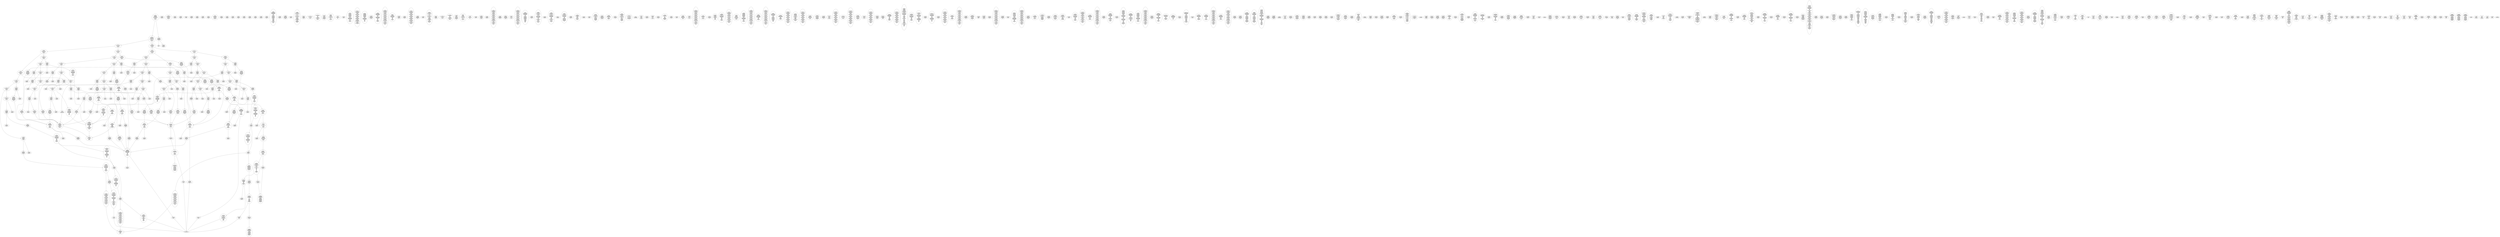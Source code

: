 /* Generated by GvGen v.1.0 (https://www.github.com/stricaud/gvgen) */

digraph G {
compound=true;
   node1 [label="[anywhere]"];
   node2 [label="# 0x0
PUSHX Data
PUSHX Data
MSTORE
PUSHX LogicData
CALLDATASIZE
LT
PUSHX Data
JUMPI
"];
   node3 [label="# 0xd
PUSHX Data
CALLDATALOAD
PUSHX BitData
SHR
PUSHX LogicData
GT
PUSHX Data
JUMPI
"];
   node4 [label="# 0x1e
PUSHX LogicData
GT
PUSHX Data
JUMPI
"];
   node5 [label="# 0x29
PUSHX LogicData
GT
PUSHX Data
JUMPI
"];
   node6 [label="# 0x34
PUSHX LogicData
EQ
PUSHX Data
JUMPI
"];
   node7 [label="# 0x3f
PUSHX LogicData
EQ
PUSHX Data
JUMPI
"];
   node8 [label="# 0x4a
PUSHX LogicData
EQ
PUSHX Data
JUMPI
"];
   node9 [label="# 0x55
PUSHX LogicData
EQ
PUSHX Data
JUMPI
"];
   node10 [label="# 0x60
PUSHX LogicData
EQ
PUSHX Data
JUMPI
"];
   node11 [label="# 0x6b
PUSHX Data
REVERT
"];
   node12 [label="# 0x6f
JUMPDEST
PUSHX LogicData
EQ
PUSHX Data
JUMPI
"];
   node13 [label="# 0x7b
PUSHX LogicData
EQ
PUSHX Data
JUMPI
"];
   node14 [label="# 0x86
PUSHX LogicData
EQ
PUSHX Data
JUMPI
"];
   node15 [label="# 0x91
PUSHX LogicData
EQ
PUSHX Data
JUMPI
"];
   node16 [label="# 0x9c
PUSHX LogicData
EQ
PUSHX Data
JUMPI
"];
   node17 [label="# 0xa7
PUSHX Data
REVERT
"];
   node18 [label="# 0xab
JUMPDEST
PUSHX LogicData
GT
PUSHX Data
JUMPI
"];
   node19 [label="# 0xb7
PUSHX LogicData
EQ
PUSHX Data
JUMPI
"];
   node20 [label="# 0xc2
PUSHX LogicData
EQ
PUSHX Data
JUMPI
"];
   node21 [label="# 0xcd
PUSHX LogicData
EQ
PUSHX Data
JUMPI
"];
   node22 [label="# 0xd8
PUSHX LogicData
EQ
PUSHX Data
JUMPI
"];
   node23 [label="# 0xe3
PUSHX LogicData
EQ
PUSHX Data
JUMPI
"];
   node24 [label="# 0xee
PUSHX Data
REVERT
"];
   node25 [label="# 0xf2
JUMPDEST
PUSHX LogicData
EQ
PUSHX Data
JUMPI
"];
   node26 [label="# 0xfe
PUSHX LogicData
EQ
PUSHX Data
JUMPI
"];
   node27 [label="# 0x109
PUSHX LogicData
EQ
PUSHX Data
JUMPI
"];
   node28 [label="# 0x114
PUSHX LogicData
EQ
PUSHX Data
JUMPI
"];
   node29 [label="# 0x11f
PUSHX Data
REVERT
"];
   node30 [label="# 0x123
JUMPDEST
PUSHX LogicData
GT
PUSHX Data
JUMPI
"];
   node31 [label="# 0x12f
PUSHX LogicData
GT
PUSHX Data
JUMPI
"];
   node32 [label="# 0x13a
PUSHX LogicData
EQ
PUSHX Data
JUMPI
"];
   node33 [label="# 0x145
PUSHX LogicData
EQ
PUSHX Data
JUMPI
"];
   node34 [label="# 0x150
PUSHX LogicData
EQ
PUSHX Data
JUMPI
"];
   node35 [label="# 0x15b
PUSHX LogicData
EQ
PUSHX Data
JUMPI
"];
   node36 [label="# 0x166
PUSHX LogicData
EQ
PUSHX Data
JUMPI
"];
   node37 [label="# 0x171
PUSHX Data
REVERT
"];
   node38 [label="# 0x175
JUMPDEST
PUSHX LogicData
EQ
PUSHX Data
JUMPI
"];
   node39 [label="# 0x181
PUSHX LogicData
EQ
PUSHX Data
JUMPI
"];
   node40 [label="# 0x18c
PUSHX LogicData
EQ
PUSHX Data
JUMPI
"];
   node41 [label="# 0x197
PUSHX LogicData
EQ
PUSHX Data
JUMPI
"];
   node42 [label="# 0x1a2
PUSHX LogicData
EQ
PUSHX Data
JUMPI
"];
   node43 [label="# 0x1ad
PUSHX Data
REVERT
"];
   node44 [label="# 0x1b1
JUMPDEST
PUSHX LogicData
GT
PUSHX Data
JUMPI
"];
   node45 [label="# 0x1bd
PUSHX LogicData
EQ
PUSHX Data
JUMPI
"];
   node46 [label="# 0x1c8
PUSHX LogicData
EQ
PUSHX Data
JUMPI
"];
   node47 [label="# 0x1d3
PUSHX LogicData
EQ
PUSHX Data
JUMPI
"];
   node48 [label="# 0x1de
PUSHX LogicData
EQ
PUSHX Data
JUMPI
"];
   node49 [label="# 0x1e9
PUSHX LogicData
EQ
PUSHX Data
JUMPI
"];
   node50 [label="# 0x1f4
PUSHX Data
REVERT
"];
   node51 [label="# 0x1f8
JUMPDEST
PUSHX LogicData
EQ
PUSHX Data
JUMPI
"];
   node52 [label="# 0x204
PUSHX LogicData
EQ
PUSHX Data
JUMPI
"];
   node53 [label="# 0x20f
PUSHX LogicData
EQ
PUSHX Data
JUMPI
"];
   node54 [label="# 0x21a
PUSHX LogicData
EQ
PUSHX Data
JUMPI
"];
   node55 [label="# 0x225
PUSHX Data
REVERT
"];
   node56 [label="# 0x229
JUMPDEST
CALLDATASIZE
PUSHX Data
JUMPI
"];
   node57 [label="# 0x22f
STOP
"];
   node58 [label="# 0x230
JUMPDEST
PUSHX Data
REVERT
"];
   node59 [label="# 0x235
JUMPDEST
CALLVALUE
ISZERO
PUSHX Data
JUMPI
"];
   node60 [label="# 0x23d
PUSHX Data
REVERT
"];
   node61 [label="# 0x241
JUMPDEST
PUSHX Data
PUSHX Data
CALLDATASIZE
PUSHX Data
PUSHX Data
JUMP
"];
   node62 [label="# 0x250
JUMPDEST
PUSHX Data
JUMP
"];
   node63 [label="# 0x255
JUMPDEST
PUSHX MemData
MLOAD
ISZERO
ISZERO
MSTORE
PUSHX ArithData
ADD
"];
   node64 [label="# 0x261
JUMPDEST
PUSHX MemData
MLOAD
SUB
RETURN
"];
   node65 [label="# 0x26a
JUMPDEST
CALLVALUE
ISZERO
PUSHX Data
JUMPI
"];
   node66 [label="# 0x272
PUSHX Data
REVERT
"];
   node67 [label="# 0x276
JUMPDEST
PUSHX Data
PUSHX Data
JUMP
"];
   node68 [label="# 0x27f
JUMPDEST
PUSHX MemData
MLOAD
PUSHX Data
PUSHX Data
JUMP
"];
   node69 [label="# 0x28c
JUMPDEST
CALLVALUE
ISZERO
PUSHX Data
JUMPI
"];
   node70 [label="# 0x294
PUSHX Data
REVERT
"];
   node71 [label="# 0x298
JUMPDEST
PUSHX Data
PUSHX Data
CALLDATASIZE
PUSHX Data
PUSHX Data
JUMP
"];
   node72 [label="# 0x2a7
JUMPDEST
PUSHX Data
JUMP
"];
   node73 [label="# 0x2ac
JUMPDEST
PUSHX MemData
MLOAD
PUSHX ArithData
PUSHX BitData
PUSHX BitData
SHL
SUB
AND
MSTORE
PUSHX ArithData
ADD
PUSHX Data
JUMP
"];
   node74 [label="# 0x2c4
JUMPDEST
CALLVALUE
ISZERO
PUSHX Data
JUMPI
"];
   node75 [label="# 0x2cc
PUSHX Data
REVERT
"];
   node76 [label="# 0x2d0
JUMPDEST
PUSHX Data
PUSHX Data
CALLDATASIZE
PUSHX Data
PUSHX Data
JUMP
"];
   node77 [label="# 0x2df
JUMPDEST
PUSHX Data
JUMP
"];
   node78 [label="# 0x2e4
JUMPDEST
STOP
"];
   node79 [label="# 0x2e6
JUMPDEST
CALLVALUE
ISZERO
PUSHX Data
JUMPI
"];
   node80 [label="# 0x2ee
PUSHX Data
REVERT
"];
   node81 [label="# 0x2f2
JUMPDEST
PUSHX StorData
SLOAD
PUSHX BitData
AND
PUSHX Data
JUMP
"];
   node82 [label="# 0x2fe
JUMPDEST
CALLVALUE
ISZERO
PUSHX Data
JUMPI
"];
   node83 [label="# 0x306
PUSHX Data
REVERT
"];
   node84 [label="# 0x30a
JUMPDEST
PUSHX Data
PUSHX Data
JUMP
"];
   node85 [label="# 0x313
JUMPDEST
CALLVALUE
ISZERO
PUSHX Data
JUMPI
"];
   node86 [label="# 0x31b
PUSHX Data
REVERT
"];
   node87 [label="# 0x31f
JUMPDEST
SELFBALANCE
"];
   node88 [label="# 0x322
JUMPDEST
PUSHX MemData
MLOAD
MSTORE
PUSHX ArithData
ADD
PUSHX Data
JUMP
"];
   node89 [label="# 0x330
JUMPDEST
CALLVALUE
ISZERO
PUSHX Data
JUMPI
"];
   node90 [label="# 0x338
PUSHX Data
REVERT
"];
   node91 [label="# 0x33c
JUMPDEST
PUSHX StorData
SLOAD
PUSHX Data
JUMP
"];
   node92 [label="# 0x345
JUMPDEST
CALLVALUE
ISZERO
PUSHX Data
JUMPI
"];
   node93 [label="# 0x34d
PUSHX Data
REVERT
"];
   node94 [label="# 0x351
JUMPDEST
PUSHX StorData
SLOAD
PUSHX Data
PUSHX Data
DIV
PUSHX ArithData
PUSHX BitData
PUSHX BitData
SHL
SUB
AND
JUMP
"];
   node95 [label="# 0x36a
JUMPDEST
CALLVALUE
ISZERO
PUSHX Data
JUMPI
"];
   node96 [label="# 0x372
PUSHX Data
REVERT
"];
   node97 [label="# 0x376
JUMPDEST
PUSHX Data
PUSHX Data
CALLDATASIZE
PUSHX Data
PUSHX Data
JUMP
"];
   node98 [label="# 0x385
JUMPDEST
PUSHX Data
JUMP
"];
   node99 [label="# 0x38a
JUMPDEST
CALLVALUE
ISZERO
PUSHX Data
JUMPI
"];
   node100 [label="# 0x392
PUSHX Data
REVERT
"];
   node101 [label="# 0x396
JUMPDEST
PUSHX Data
PUSHX Data
CALLDATASIZE
PUSHX Data
PUSHX Data
JUMP
"];
   node102 [label="# 0x3a5
JUMPDEST
PUSHX Data
JUMP
"];
   node103 [label="# 0x3aa
JUMPDEST
CALLVALUE
ISZERO
PUSHX Data
JUMPI
"];
   node104 [label="# 0x3b2
PUSHX Data
REVERT
"];
   node105 [label="# 0x3b6
JUMPDEST
PUSHX Data
PUSHX Data
JUMP
"];
   node106 [label="# 0x3bf
JUMPDEST
CALLVALUE
ISZERO
PUSHX Data
JUMPI
"];
   node107 [label="# 0x3c7
PUSHX Data
REVERT
"];
   node108 [label="# 0x3cb
JUMPDEST
PUSHX StorData
SLOAD
PUSHX Data
PUSHX ArithData
PUSHX BitData
PUSHX BitData
SHL
SUB
AND
JUMP
"];
   node109 [label="# 0x3df
JUMPDEST
CALLVALUE
ISZERO
PUSHX Data
JUMPI
"];
   node110 [label="# 0x3e7
PUSHX Data
REVERT
"];
   node111 [label="# 0x3eb
JUMPDEST
PUSHX Data
PUSHX Data
CALLDATASIZE
PUSHX Data
PUSHX Data
JUMP
"];
   node112 [label="# 0x3fa
JUMPDEST
PUSHX Data
JUMP
"];
   node113 [label="# 0x3ff
JUMPDEST
CALLVALUE
ISZERO
PUSHX Data
JUMPI
"];
   node114 [label="# 0x407
PUSHX Data
REVERT
"];
   node115 [label="# 0x40b
JUMPDEST
PUSHX Data
PUSHX Data
CALLDATASIZE
PUSHX Data
PUSHX Data
JUMP
"];
   node116 [label="# 0x41a
JUMPDEST
PUSHX Data
JUMP
"];
   node117 [label="# 0x41f
JUMPDEST
PUSHX MemData
MLOAD
PUSHX Data
PUSHX Data
JUMP
"];
   node118 [label="# 0x42c
JUMPDEST
CALLVALUE
ISZERO
PUSHX Data
JUMPI
"];
   node119 [label="# 0x434
PUSHX Data
REVERT
"];
   node120 [label="# 0x438
JUMPDEST
PUSHX Data
PUSHX Data
CALLDATASIZE
PUSHX Data
PUSHX Data
JUMP
"];
   node121 [label="# 0x447
JUMPDEST
PUSHX Data
JUMP
"];
   node122 [label="# 0x44c
JUMPDEST
CALLVALUE
ISZERO
PUSHX Data
JUMPI
"];
   node123 [label="# 0x454
PUSHX Data
REVERT
"];
   node124 [label="# 0x458
JUMPDEST
PUSHX Data
PUSHX Data
CALLDATASIZE
PUSHX Data
PUSHX Data
JUMP
"];
   node125 [label="# 0x467
JUMPDEST
PUSHX Data
JUMP
"];
   node126 [label="# 0x46c
JUMPDEST
CALLVALUE
ISZERO
PUSHX Data
JUMPI
"];
   node127 [label="# 0x474
PUSHX Data
REVERT
"];
   node128 [label="# 0x478
JUMPDEST
PUSHX Data
PUSHX Data
JUMP
"];
   node129 [label="# 0x481
JUMPDEST
CALLVALUE
ISZERO
PUSHX Data
JUMPI
"];
   node130 [label="# 0x489
PUSHX Data
REVERT
"];
   node131 [label="# 0x48d
JUMPDEST
PUSHX Data
PUSHX Data
CALLDATASIZE
PUSHX Data
PUSHX Data
JUMP
"];
   node132 [label="# 0x49c
JUMPDEST
PUSHX Data
JUMP
"];
   node133 [label="# 0x4a1
JUMPDEST
CALLVALUE
ISZERO
PUSHX Data
JUMPI
"];
   node134 [label="# 0x4a9
PUSHX Data
REVERT
"];
   node135 [label="# 0x4ad
JUMPDEST
PUSHX Data
PUSHX Data
JUMP
"];
   node136 [label="# 0x4b6
JUMPDEST
CALLVALUE
ISZERO
PUSHX Data
JUMPI
"];
   node137 [label="# 0x4be
PUSHX Data
REVERT
"];
   node138 [label="# 0x4c2
JUMPDEST
PUSHX Data
PUSHX Data
CALLDATASIZE
PUSHX Data
PUSHX Data
JUMP
"];
   node139 [label="# 0x4d1
JUMPDEST
PUSHX Data
JUMP
"];
   node140 [label="# 0x4d6
JUMPDEST
CALLVALUE
ISZERO
PUSHX Data
JUMPI
"];
   node141 [label="# 0x4de
PUSHX Data
REVERT
"];
   node142 [label="# 0x4e2
JUMPDEST
PUSHX Data
PUSHX Data
JUMP
"];
   node143 [label="# 0x4eb
JUMPDEST
CALLVALUE
ISZERO
PUSHX Data
JUMPI
"];
   node144 [label="# 0x4f3
PUSHX Data
REVERT
"];
   node145 [label="# 0x4f7
JUMPDEST
PUSHX Data
PUSHX Data
JUMP
"];
   node146 [label="# 0x500
JUMPDEST
CALLVALUE
ISZERO
PUSHX Data
JUMPI
"];
   node147 [label="# 0x508
PUSHX Data
REVERT
"];
   node148 [label="# 0x50c
JUMPDEST
PUSHX StorData
SLOAD
PUSHX ArithData
PUSHX BitData
PUSHX BitData
SHL
SUB
AND
PUSHX Data
JUMP
"];
   node149 [label="# 0x51e
JUMPDEST
CALLVALUE
ISZERO
PUSHX Data
JUMPI
"];
   node150 [label="# 0x526
PUSHX Data
REVERT
"];
   node151 [label="# 0x52a
JUMPDEST
PUSHX StorData
SLOAD
PUSHX Data
PUSHX ArithData
PUSHX BitData
PUSHX BitData
SHL
SUB
AND
JUMP
"];
   node152 [label="# 0x53e
JUMPDEST
CALLVALUE
ISZERO
PUSHX Data
JUMPI
"];
   node153 [label="# 0x546
PUSHX Data
REVERT
"];
   node154 [label="# 0x54a
JUMPDEST
PUSHX Data
PUSHX StorData
SLOAD
JUMP
"];
   node155 [label="# 0x554
JUMPDEST
CALLVALUE
ISZERO
PUSHX Data
JUMPI
"];
   node156 [label="# 0x55c
PUSHX Data
REVERT
"];
   node157 [label="# 0x560
JUMPDEST
PUSHX Data
PUSHX Data
JUMP
"];
   node158 [label="# 0x569
JUMPDEST
CALLVALUE
ISZERO
PUSHX Data
JUMPI
"];
   node159 [label="# 0x571
PUSHX Data
REVERT
"];
   node160 [label="# 0x575
JUMPDEST
PUSHX StorData
SLOAD
PUSHX Data
JUMP
"];
   node161 [label="# 0x57e
JUMPDEST
PUSHX Data
PUSHX Data
CALLDATASIZE
PUSHX Data
PUSHX Data
JUMP
"];
   node162 [label="# 0x58c
JUMPDEST
PUSHX Data
JUMP
"];
   node163 [label="# 0x591
JUMPDEST
CALLVALUE
ISZERO
PUSHX Data
JUMPI
"];
   node164 [label="# 0x599
PUSHX Data
REVERT
"];
   node165 [label="# 0x59d
JUMPDEST
PUSHX Data
PUSHX Data
CALLDATASIZE
PUSHX Data
PUSHX Data
JUMP
"];
   node166 [label="# 0x5ac
JUMPDEST
PUSHX Data
JUMP
"];
   node167 [label="# 0x5b1
JUMPDEST
CALLVALUE
ISZERO
PUSHX Data
JUMPI
"];
   node168 [label="# 0x5b9
PUSHX Data
REVERT
"];
   node169 [label="# 0x5bd
JUMPDEST
PUSHX Data
PUSHX Data
CALLDATASIZE
PUSHX Data
PUSHX Data
JUMP
"];
   node170 [label="# 0x5cc
JUMPDEST
PUSHX Data
JUMP
"];
   node171 [label="# 0x5d1
JUMPDEST
CALLVALUE
ISZERO
PUSHX Data
JUMPI
"];
   node172 [label="# 0x5d9
PUSHX Data
REVERT
"];
   node173 [label="# 0x5dd
JUMPDEST
PUSHX Data
PUSHX Data
CALLDATASIZE
PUSHX Data
PUSHX Data
JUMP
"];
   node174 [label="# 0x5ec
JUMPDEST
PUSHX Data
JUMP
"];
   node175 [label="# 0x5f1
JUMPDEST
CALLVALUE
ISZERO
PUSHX Data
JUMPI
"];
   node176 [label="# 0x5f9
PUSHX Data
REVERT
"];
   node177 [label="# 0x5fd
JUMPDEST
PUSHX Data
PUSHX StorData
SLOAD
JUMP
"];
   node178 [label="# 0x607
JUMPDEST
CALLVALUE
ISZERO
PUSHX Data
JUMPI
"];
   node179 [label="# 0x60f
PUSHX Data
REVERT
"];
   node180 [label="# 0x613
JUMPDEST
PUSHX Data
PUSHX Data
CALLDATASIZE
PUSHX Data
PUSHX Data
JUMP
"];
   node181 [label="# 0x622
JUMPDEST
PUSHX Data
JUMP
"];
   node182 [label="# 0x627
JUMPDEST
CALLVALUE
ISZERO
PUSHX Data
JUMPI
"];
   node183 [label="# 0x62f
PUSHX Data
REVERT
"];
   node184 [label="# 0x633
JUMPDEST
PUSHX Data
PUSHX Data
JUMP
"];
   node185 [label="# 0x63d
JUMPDEST
CALLVALUE
ISZERO
PUSHX Data
JUMPI
"];
   node186 [label="# 0x645
PUSHX Data
REVERT
"];
   node187 [label="# 0x649
JUMPDEST
PUSHX StorData
SLOAD
PUSHX Data
JUMP
"];
   node188 [label="# 0x652
JUMPDEST
CALLVALUE
ISZERO
PUSHX Data
JUMPI
"];
   node189 [label="# 0x65a
PUSHX Data
REVERT
"];
   node190 [label="# 0x65e
JUMPDEST
PUSHX Data
PUSHX Data
CALLDATASIZE
PUSHX Data
PUSHX Data
JUMP
"];
   node191 [label="# 0x66d
JUMPDEST
PUSHX ArithData
PUSHX BitData
PUSHX BitData
SHL
SUB
AND
PUSHX Data
MSTORE
PUSHX Data
PUSHX Data
MSTORE
PUSHX Data
SHA3
AND
MSTORE
MSTORE
SHA3
SLOAD
PUSHX BitData
AND
JUMP
"];
   node192 [label="# 0x69b
JUMPDEST
CALLVALUE
ISZERO
PUSHX Data
JUMPI
"];
   node193 [label="# 0x6a3
PUSHX Data
REVERT
"];
   node194 [label="# 0x6a7
JUMPDEST
PUSHX Data
PUSHX Data
CALLDATASIZE
PUSHX Data
PUSHX Data
JUMP
"];
   node195 [label="# 0x6b6
JUMPDEST
PUSHX Data
JUMP
"];
   node196 [label="# 0x6bb
JUMPDEST
PUSHX Data
PUSHX Data
PUSHX Data
JUMP
"];
   node197 [label="# 0x6c6
JUMPDEST
JUMP
"];
   node198 [label="# 0x6cc
JUMPDEST
PUSHX Data
PUSHX StorData
SLOAD
PUSHX Data
PUSHX Data
JUMP
"];
   node199 [label="# 0x6db
JUMPDEST
PUSHX ArithData
ADD
PUSHX ArithData
DIV
MUL
PUSHX ArithData
ADD
PUSHX MemData
MLOAD
ADD
PUSHX Data
MSTORE
MSTORE
PUSHX ArithData
ADD
SLOAD
PUSHX Data
PUSHX Data
JUMP
"];
   node200 [label="# 0x707
JUMPDEST
ISZERO
PUSHX Data
JUMPI
"];
   node201 [label="# 0x70e
PUSHX LogicData
LT
PUSHX Data
JUMPI
"];
   node202 [label="# 0x716
PUSHX ArithData
SLOAD
DIV
MUL
MSTORE
PUSHX ArithData
ADD
PUSHX Data
JUMP
"];
   node203 [label="# 0x729
JUMPDEST
ADD
PUSHX Data
MSTORE
PUSHX Data
PUSHX Data
SHA3
"];
   node204 [label="# 0x737
JUMPDEST
SLOAD
MSTORE
PUSHX ArithData
ADD
PUSHX ArithData
ADD
GT
PUSHX Data
JUMPI
"];
   node205 [label="# 0x74b
SUB
PUSHX BitData
AND
ADD
"];
   node206 [label="# 0x754
JUMPDEST
JUMP
"];
   node207 [label="# 0x75e
JUMPDEST
PUSHX Data
MSTORE
PUSHX Data
PUSHX Data
MSTORE
PUSHX Data
SHA3
SLOAD
PUSHX ArithData
PUSHX BitData
PUSHX BitData
SHL
SUB
AND
PUSHX Data
JUMPI
"];
   node208 [label="# 0x77b
PUSHX MemData
MLOAD
PUSHX BitData
PUSHX BitData
SHL
MSTORE
PUSHX Data
PUSHX ArithData
ADD
MSTORE
PUSHX Data
PUSHX ArithData
ADD
MSTORE
PUSHX Data
PUSHX ArithData
ADD
MSTORE
PUSHX BitData
PUSHX BitData
SHL
PUSHX ArithData
ADD
MSTORE
PUSHX ArithData
ADD
"];
   node209 [label="# 0x7d3
JUMPDEST
PUSHX MemData
MLOAD
SUB
REVERT
"];
   node210 [label="# 0x7dc
JUMPDEST
PUSHX Data
MSTORE
PUSHX Data
PUSHX Data
MSTORE
PUSHX Data
SHA3
SLOAD
PUSHX ArithData
PUSHX BitData
PUSHX BitData
SHL
SUB
AND
JUMP
"];
   node211 [label="# 0x7f8
JUMPDEST
PUSHX Data
PUSHX Data
PUSHX Data
JUMP
"];
   node212 [label="# 0x803
JUMPDEST
PUSHX ArithData
PUSHX BitData
PUSHX BitData
SHL
SUB
AND
PUSHX ArithData
PUSHX BitData
PUSHX BitData
SHL
SUB
AND
EQ
ISZERO
PUSHX Data
JUMPI
"];
   node213 [label="# 0x820
PUSHX MemData
MLOAD
PUSHX BitData
PUSHX BitData
SHL
MSTORE
PUSHX Data
PUSHX ArithData
ADD
MSTORE
PUSHX Data
PUSHX ArithData
ADD
MSTORE
PUSHX Data
PUSHX ArithData
ADD
MSTORE
PUSHX BitData
PUSHX BitData
SHL
PUSHX ArithData
ADD
MSTORE
PUSHX ArithData
ADD
PUSHX Data
JUMP
"];
   node214 [label="# 0x871
JUMPDEST
CALLER
PUSHX ArithData
PUSHX BitData
PUSHX BitData
SHL
SUB
AND
EQ
PUSHX Data
JUMPI
"];
   node215 [label="# 0x883
PUSHX Data
CALLER
PUSHX Data
JUMP
"];
   node216 [label="# 0x88d
JUMPDEST
PUSHX Data
JUMPI
"];
   node217 [label="# 0x892
PUSHX MemData
MLOAD
PUSHX BitData
PUSHX BitData
SHL
MSTORE
PUSHX Data
PUSHX ArithData
ADD
MSTORE
PUSHX Data
PUSHX ArithData
ADD
MSTORE
PUSHX Data
PUSHX ArithData
ADD
MSTORE
PUSHX Data
PUSHX ArithData
ADD
MSTORE
PUSHX ArithData
ADD
PUSHX Data
JUMP
"];
   node218 [label="# 0x8ff
JUMPDEST
PUSHX Data
PUSHX Data
JUMP
"];
   node219 [label="# 0x909
JUMPDEST
JUMP
"];
   node220 [label="# 0x90e
JUMPDEST
PUSHX StorData
SLOAD
PUSHX Data
PUSHX Data
JUMP
"];
   node221 [label="# 0x91b
JUMPDEST
PUSHX ArithData
ADD
PUSHX ArithData
DIV
MUL
PUSHX ArithData
ADD
PUSHX MemData
MLOAD
ADD
PUSHX Data
MSTORE
MSTORE
PUSHX ArithData
ADD
SLOAD
PUSHX Data
PUSHX Data
JUMP
"];
   node222 [label="# 0x947
JUMPDEST
ISZERO
PUSHX Data
JUMPI
"];
   node223 [label="# 0x94e
PUSHX LogicData
LT
PUSHX Data
JUMPI
"];
   node224 [label="# 0x956
PUSHX ArithData
SLOAD
DIV
MUL
MSTORE
PUSHX ArithData
ADD
PUSHX Data
JUMP
"];
   node225 [label="# 0x969
JUMPDEST
ADD
PUSHX Data
MSTORE
PUSHX Data
PUSHX Data
SHA3
"];
   node226 [label="# 0x977
JUMPDEST
SLOAD
MSTORE
PUSHX ArithData
ADD
PUSHX ArithData
ADD
GT
PUSHX Data
JUMPI
"];
   node227 [label="# 0x98b
SUB
PUSHX BitData
AND
ADD
"];
   node228 [label="# 0x994
JUMPDEST
JUMP
"];
   node229 [label="# 0x99c
JUMPDEST
PUSHX Data
CALLER
PUSHX Data
JUMP
"];
   node230 [label="# 0x9a6
JUMPDEST
PUSHX Data
JUMPI
"];
   node231 [label="# 0x9ab
PUSHX MemData
MLOAD
PUSHX BitData
PUSHX BitData
SHL
MSTORE
PUSHX Data
PUSHX ArithData
ADD
MSTORE
PUSHX Data
PUSHX ArithData
ADD
MSTORE
PUSHX Data
PUSHX ArithData
ADD
MSTORE
PUSHX BitData
PUSHX BitData
SHL
PUSHX ArithData
ADD
MSTORE
PUSHX ArithData
ADD
PUSHX Data
JUMP
"];
   node232 [label="# 0xa0c
JUMPDEST
PUSHX Data
PUSHX Data
JUMP
"];
   node233 [label="# 0xa17
JUMPDEST
PUSHX Data
PUSHX Data
PUSHX Data
JUMP
"];
   node234 [label="# 0xa22
JUMPDEST
LT
PUSHX Data
JUMPI
"];
   node235 [label="# 0xa29
PUSHX MemData
MLOAD
PUSHX BitData
PUSHX BitData
SHL
MSTORE
PUSHX Data
PUSHX ArithData
ADD
MSTORE
PUSHX Data
PUSHX ArithData
ADD
MSTORE
PUSHX Data
PUSHX ArithData
ADD
MSTORE
PUSHX BitData
PUSHX BitData
SHL
PUSHX ArithData
ADD
MSTORE
PUSHX ArithData
ADD
PUSHX Data
JUMP
"];
   node236 [label="# 0xa84
JUMPDEST
PUSHX ArithData
PUSHX BitData
PUSHX BitData
SHL
SUB
AND
PUSHX Data
MSTORE
PUSHX Data
PUSHX Data
MSTORE
PUSHX Data
SHA3
MSTORE
MSTORE
SHA3
SLOAD
JUMP
"];
   node237 [label="# 0xaad
JUMPDEST
PUSHX StorData
SLOAD
PUSHX ArithData
PUSHX BitData
PUSHX BitData
SHL
SUB
AND
CALLER
EQ
PUSHX Data
JUMPI
"];
   node238 [label="# 0xac1
PUSHX StorData
SLOAD
PUSHX Data
DIV
PUSHX ArithData
PUSHX BitData
PUSHX BitData
SHL
SUB
AND
CALLER
PUSHX ArithData
PUSHX BitData
PUSHX BitData
SHL
SUB
AND
EQ
"];
   node239 [label="# 0xade
JUMPDEST
PUSHX Data
JUMPI
"];
   node240 [label="# 0xae4
PUSHX StorData
SLOAD
PUSHX ArithData
PUSHX BitData
PUSHX BitData
SHL
SUB
AND
CALLER
PUSHX ArithData
PUSHX BitData
PUSHX BitData
SHL
SUB
AND
EQ
"];
   node241 [label="# 0xafc
JUMPDEST
PUSHX Data
JUMPI
"];
   node242 [label="# 0xb01
PUSHX MemData
MLOAD
PUSHX BitData
PUSHX BitData
SHL
MSTORE
PUSHX Data
PUSHX ArithData
ADD
MSTORE
PUSHX Data
PUSHX ArithData
ADD
MSTORE
PUSHX Data
PUSHX ArithData
ADD
MSTORE
PUSHX ArithData
ADD
PUSHX Data
JUMP
"];
   node243 [label="# 0xb48
JUMPDEST
SELFBALANCE
PUSHX Data
PUSHX Data
PUSHX Data
PUSHX Data
PUSHX Data
PUSHX Data
JUMP
"];
   node244 [label="# 0xb5b
JUMPDEST
PUSHX Data
JUMP
"];
   node245 [label="# 0xb61
JUMPDEST
PUSHX StorData
SLOAD
PUSHX MemData
MLOAD
PUSHX Data
DIV
PUSHX ArithData
PUSHX BitData
PUSHX BitData
SHL
SUB
AND
PUSHX ArithData
ISZERO
MUL
PUSHX Data
CALL
PUSHX Data
JUMPI
"];
   node246 [label="# 0xb95
PUSHX Data
REVERT
"];
   node247 [label="# 0xb99
JUMPDEST
PUSHX StorData
SLOAD
PUSHX MemData
MLOAD
PUSHX ArithData
PUSHX BitData
PUSHX BitData
SHL
SUB
AND
ISZERO
PUSHX ArithData
MUL
PUSHX Data
CALL
PUSHX Data
JUMPI
"];
   node248 [label="# 0xbc7
PUSHX Data
REVERT
"];
   node249 [label="# 0xbcb
JUMPDEST
PUSHX StorData
SLOAD
PUSHX ArithData
PUSHX BitData
PUSHX BitData
SHL
SUB
AND
PUSHX Data
PUSHX Data
PUSHX Data
PUSHX Data
PUSHX Data
JUMP
"];
   node250 [label="# 0xbe8
JUMPDEST
PUSHX Data
JUMP
"];
   node251 [label="# 0xbef
JUMPDEST
PUSHX MemData
MLOAD
ISZERO
MUL
PUSHX Data
CALL
PUSHX Data
JUMPI
"];
   node252 [label="# 0xc0b
PUSHX Data
REVERT
"];
   node253 [label="# 0xc0f
JUMPDEST
JUMP
"];
   node254 [label="# 0xc13
JUMPDEST
PUSHX Data
PUSHX MemData
MLOAD
PUSHX ArithData
ADD
PUSHX Data
MSTORE
PUSHX Data
MSTORE
PUSHX Data
JUMP
"];
   node255 [label="# 0xc2e
JUMPDEST
PUSHX Data
PUSHX Data
PUSHX Data
PUSHX Data
JUMP
"];
   node256 [label="# 0xc3b
JUMPDEST
PUSHX Data
PUSHX LogicData
GT
ISZERO
PUSHX Data
JUMPI
"];
   node257 [label="# 0xc51
PUSHX Data
PUSHX Data
JUMP
"];
   node258 [label="# 0xc58
JUMPDEST
PUSHX MemData
MLOAD
MSTORE
PUSHX ArithData
MUL
PUSHX ArithData
ADD
ADD
PUSHX Data
MSTORE
ISZERO
PUSHX Data
JUMPI
"];
   node259 [label="# 0xc72
PUSHX ArithData
ADD
PUSHX ArithData
MUL
CALLDATASIZE
CALLDATACOPY
ADD
"];
   node260 [label="# 0xc81
JUMPDEST
PUSHX Data
"];
   node261 [label="# 0xc87
JUMPDEST
LT
ISZERO
PUSHX Data
JUMPI
"];
   node262 [label="# 0xc90
PUSHX Data
PUSHX Data
JUMP
"];
   node263 [label="# 0xc99
JUMPDEST
MLOAD
LT
PUSHX Data
JUMPI
"];
   node264 [label="# 0xca4
PUSHX Data
PUSHX Data
JUMP
"];
   node265 [label="# 0xcab
JUMPDEST
PUSHX ArithData
MUL
ADD
ADD
MSTORE
PUSHX Data
PUSHX Data
JUMP
"];
   node266 [label="# 0xcc0
JUMPDEST
PUSHX Data
JUMP
"];
   node267 [label="# 0xcc8
JUMPDEST
JUMP
"];
   node268 [label="# 0xcd0
JUMPDEST
PUSHX Data
PUSHX Data
PUSHX StorData
SLOAD
JUMP
"];
   node269 [label="# 0xcdb
JUMPDEST
LT
PUSHX Data
JUMPI
"];
   node270 [label="# 0xce2
PUSHX MemData
MLOAD
PUSHX BitData
PUSHX BitData
SHL
MSTORE
PUSHX Data
PUSHX ArithData
ADD
MSTORE
PUSHX Data
PUSHX ArithData
ADD
MSTORE
PUSHX Data
PUSHX ArithData
ADD
MSTORE
PUSHX BitData
PUSHX BitData
SHL
PUSHX ArithData
ADD
MSTORE
PUSHX ArithData
ADD
PUSHX Data
JUMP
"];
   node271 [label="# 0xd3e
JUMPDEST
PUSHX StorData
SLOAD
LT
PUSHX Data
JUMPI
"];
   node272 [label="# 0xd4a
PUSHX Data
PUSHX Data
JUMP
"];
   node273 [label="# 0xd51
JUMPDEST
PUSHX Data
MSTORE
PUSHX Data
PUSHX Data
SHA3
ADD
SLOAD
JUMP
"];
   node274 [label="# 0xd63
JUMPDEST
PUSHX StorData
SLOAD
PUSHX ArithData
PUSHX BitData
PUSHX BitData
SHL
SUB
AND
CALLER
EQ
PUSHX Data
JUMPI
"];
   node275 [label="# 0xd76
PUSHX MemData
MLOAD
PUSHX BitData
PUSHX BitData
SHL
MSTORE
PUSHX Data
PUSHX ArithData
ADD
MSTORE
PUSHX ArithData
ADD
MSTORE
PUSHX Data
PUSHX ArithData
ADD
MSTORE
PUSHX ArithData
ADD
PUSHX Data
JUMP
"];
   node276 [label="# 0xdbd
JUMPDEST
MLOAD
PUSHX Data
PUSHX Data
PUSHX ArithData
ADD
PUSHX Data
JUMP
"];
   node277 [label="# 0xdd0
JUMPDEST
PUSHX StorData
SLOAD
PUSHX Data
PUSHX Data
JUMP
"];
   node278 [label="# 0xddd
JUMPDEST
PUSHX Data
MSTORE
PUSHX Data
PUSHX Data
MSTORE
PUSHX Data
SHA3
SLOAD
PUSHX ArithData
PUSHX BitData
PUSHX BitData
SHL
SUB
AND
PUSHX Data
JUMPI
"];
   node279 [label="# 0xdfb
PUSHX MemData
MLOAD
PUSHX BitData
PUSHX BitData
SHL
MSTORE
PUSHX Data
PUSHX ArithData
ADD
MSTORE
PUSHX Data
PUSHX ArithData
ADD
MSTORE
PUSHX Data
PUSHX ArithData
ADD
MSTORE
PUSHX BitData
PUSHX BitData
SHL
PUSHX ArithData
ADD
MSTORE
PUSHX ArithData
ADD
PUSHX Data
JUMP
"];
   node280 [label="# 0xe54
JUMPDEST
PUSHX StorData
SLOAD
PUSHX Data
PUSHX Data
JUMP
"];
   node281 [label="# 0xe61
JUMPDEST
PUSHX Data
PUSHX ArithData
PUSHX BitData
PUSHX BitData
SHL
SUB
AND
PUSHX Data
JUMPI
"];
   node282 [label="# 0xe72
PUSHX MemData
MLOAD
PUSHX BitData
PUSHX BitData
SHL
MSTORE
PUSHX Data
PUSHX ArithData
ADD
MSTORE
PUSHX Data
PUSHX ArithData
ADD
MSTORE
PUSHX Data
PUSHX ArithData
ADD
MSTORE
PUSHX BitData
PUSHX BitData
SHL
PUSHX ArithData
ADD
MSTORE
PUSHX ArithData
ADD
PUSHX Data
JUMP
"];
   node283 [label="# 0xecc
JUMPDEST
PUSHX ArithData
PUSHX BitData
PUSHX BitData
SHL
SUB
AND
PUSHX Data
MSTORE
PUSHX Data
PUSHX Data
MSTORE
PUSHX Data
SHA3
SLOAD
JUMP
"];
   node284 [label="# 0xee8
JUMPDEST
PUSHX StorData
SLOAD
PUSHX ArithData
PUSHX BitData
PUSHX BitData
SHL
SUB
AND
CALLER
EQ
PUSHX Data
JUMPI
"];
   node285 [label="# 0xefb
PUSHX MemData
MLOAD
PUSHX BitData
PUSHX BitData
SHL
MSTORE
PUSHX Data
PUSHX ArithData
ADD
MSTORE
PUSHX ArithData
ADD
MSTORE
PUSHX Data
PUSHX ArithData
ADD
MSTORE
PUSHX ArithData
ADD
PUSHX Data
JUMP
"];
   node286 [label="# 0xf42
JUMPDEST
PUSHX Data
PUSHX Data
PUSHX Data
JUMP
"];
   node287 [label="# 0xf4c
JUMPDEST
JUMP
"];
   node288 [label="# 0xf4e
JUMPDEST
PUSHX StorData
SLOAD
PUSHX ArithData
PUSHX BitData
PUSHX BitData
SHL
SUB
AND
CALLER
EQ
PUSHX Data
JUMPI
"];
   node289 [label="# 0xf62
PUSHX StorData
SLOAD
PUSHX Data
DIV
PUSHX ArithData
PUSHX BitData
PUSHX BitData
SHL
SUB
AND
CALLER
PUSHX ArithData
PUSHX BitData
PUSHX BitData
SHL
SUB
AND
EQ
"];
   node290 [label="# 0xf7f
JUMPDEST
PUSHX Data
JUMPI
"];
   node291 [label="# 0xf85
PUSHX StorData
SLOAD
PUSHX ArithData
PUSHX BitData
PUSHX BitData
SHL
SUB
AND
CALLER
PUSHX ArithData
PUSHX BitData
PUSHX BitData
SHL
SUB
AND
EQ
"];
   node292 [label="# 0xf9d
JUMPDEST
PUSHX Data
JUMPI
"];
   node293 [label="# 0xfa2
PUSHX MemData
MLOAD
PUSHX BitData
PUSHX BitData
SHL
MSTORE
PUSHX Data
PUSHX ArithData
ADD
MSTORE
PUSHX Data
PUSHX ArithData
ADD
MSTORE
PUSHX Data
PUSHX ArithData
ADD
MSTORE
PUSHX ArithData
ADD
PUSHX Data
JUMP
"];
   node294 [label="# 0xfe9
JUMPDEST
PUSHX StorData
SLOAD
PUSHX BitData
NOT
AND
PUSHX BitData
AND
ISZERO
OR
SSTORE
JUMP
"];
   node295 [label="# 0xffd
JUMPDEST
PUSHX Data
PUSHX StorData
SLOAD
PUSHX Data
PUSHX Data
JUMP
"];
   node296 [label="# 0x100c
JUMPDEST
PUSHX LogicData
PUSHX StorData
SLOAD
EQ
ISZERO
PUSHX Data
JUMPI
"];
   node297 [label="# 0x1018
PUSHX MemData
MLOAD
PUSHX BitData
PUSHX BitData
SHL
MSTORE
PUSHX Data
PUSHX ArithData
ADD
MSTORE
PUSHX Data
PUSHX ArithData
ADD
MSTORE
PUSHX Data
PUSHX ArithData
ADD
MSTORE
PUSHX ArithData
ADD
PUSHX Data
JUMP
"];
   node298 [label="# 0x105f
JUMPDEST
PUSHX Data
PUSHX Data
SSTORE
PUSHX StorData
SLOAD
PUSHX BitData
AND
ISZERO
ISZERO
PUSHX LogicData
EQ
PUSHX Data
JUMPI
"];
   node299 [label="# 0x1074
PUSHX MemData
MLOAD
PUSHX BitData
PUSHX BitData
SHL
MSTORE
PUSHX Data
PUSHX ArithData
ADD
MSTORE
PUSHX Data
PUSHX ArithData
ADD
MSTORE
PUSHX Data
PUSHX ArithData
ADD
MSTORE
PUSHX ArithData
ADD
PUSHX Data
JUMP
"];
   node300 [label="# 0x10bb
JUMPDEST
PUSHX Data
PUSHX Data
PUSHX StorData
SLOAD
JUMP
"];
   node301 [label="# 0x10c6
JUMPDEST
PUSHX StorData
SLOAD
PUSHX Data
PUSHX Data
PUSHX Data
JUMP
"];
   node302 [label="# 0x10d8
JUMPDEST
PUSHX Data
PUSHX Data
JUMP
"];
   node303 [label="# 0x10e2
JUMPDEST
GT
ISZERO
PUSHX Data
JUMPI
"];
   node304 [label="# 0x10e9
PUSHX MemData
MLOAD
PUSHX BitData
PUSHX BitData
SHL
MSTORE
PUSHX Data
PUSHX ArithData
ADD
MSTORE
PUSHX Data
PUSHX ArithData
ADD
MSTORE
PUSHX Data
PUSHX ArithData
ADD
MSTORE
PUSHX ArithData
ADD
PUSHX Data
JUMP
"];
   node305 [label="# 0x1130
JUMPDEST
PUSHX LogicData
LT
PUSHX Data
JUMPI
"];
   node306 [label="# 0x1139
PUSHX MemData
MLOAD
PUSHX BitData
PUSHX BitData
SHL
MSTORE
PUSHX Data
PUSHX ArithData
ADD
MSTORE
PUSHX Data
PUSHX ArithData
ADD
MSTORE
PUSHX Data
PUSHX ArithData
ADD
MSTORE
PUSHX Data
PUSHX ArithData
ADD
MSTORE
PUSHX ArithData
ADD
PUSHX Data
JUMP
"];
   node307 [label="# 0x11a6
JUMPDEST
CALLVALUE
PUSHX StorData
SLOAD
PUSHX Data
PUSHX Data
JUMP
"];
   node308 [label="# 0x11b5
JUMPDEST
EQ
PUSHX Data
JUMPI
"];
   node309 [label="# 0x11bb
PUSHX MemData
MLOAD
PUSHX BitData
PUSHX BitData
SHL
MSTORE
PUSHX Data
PUSHX ArithData
ADD
MSTORE
PUSHX Data
PUSHX ArithData
ADD
MSTORE
PUSHX Data
PUSHX ArithData
ADD
MSTORE
PUSHX ArithData
ADD
PUSHX Data
JUMP
"];
   node310 [label="# 0x1202
JUMPDEST
PUSHX Data
CALLER
PUSHX Data
JUMP
"];
   node311 [label="# 0x120c
JUMPDEST
PUSHX Data
PUSHX Data
SSTORE
JUMP
"];
   node312 [label="# 0x1215
JUMPDEST
PUSHX ArithData
PUSHX BitData
PUSHX BitData
SHL
SUB
AND
CALLER
EQ
ISZERO
PUSHX Data
JUMPI
"];
   node313 [label="# 0x1227
PUSHX MemData
MLOAD
PUSHX BitData
PUSHX BitData
SHL
MSTORE
PUSHX Data
PUSHX ArithData
ADD
MSTORE
PUSHX Data
PUSHX ArithData
ADD
MSTORE
PUSHX Data
PUSHX ArithData
ADD
MSTORE
PUSHX ArithData
ADD
PUSHX Data
JUMP
"];
   node314 [label="# 0x126e
JUMPDEST
CALLER
PUSHX Data
MSTORE
PUSHX Data
PUSHX ArithData
MSTORE
PUSHX MemData
SHA3
PUSHX ArithData
PUSHX BitData
PUSHX BitData
SHL
SUB
AND
MSTORE
MSTORE
SHA3
SLOAD
PUSHX BitData
NOT
AND
ISZERO
ISZERO
OR
SSTORE
MLOAD
MSTORE
PUSHX Data
ADD
PUSHX MemData
MLOAD
SUB
LOGX
JUMP
"];
   node315 [label="# 0x12da
JUMPDEST
PUSHX StorData
SLOAD
PUSHX ArithData
PUSHX BitData
PUSHX BitData
SHL
SUB
AND
CALLER
EQ
PUSHX Data
JUMPI
"];
   node316 [label="# 0x12ee
PUSHX StorData
SLOAD
PUSHX Data
DIV
PUSHX ArithData
PUSHX BitData
PUSHX BitData
SHL
SUB
AND
CALLER
PUSHX ArithData
PUSHX BitData
PUSHX BitData
SHL
SUB
AND
EQ
"];
   node317 [label="# 0x130b
JUMPDEST
PUSHX Data
JUMPI
"];
   node318 [label="# 0x1311
PUSHX StorData
SLOAD
PUSHX ArithData
PUSHX BitData
PUSHX BitData
SHL
SUB
AND
CALLER
PUSHX ArithData
PUSHX BitData
PUSHX BitData
SHL
SUB
AND
EQ
"];
   node319 [label="# 0x1329
JUMPDEST
PUSHX Data
JUMPI
"];
   node320 [label="# 0x132e
PUSHX MemData
MLOAD
PUSHX BitData
PUSHX BitData
SHL
MSTORE
PUSHX Data
PUSHX ArithData
ADD
MSTORE
PUSHX Data
PUSHX ArithData
ADD
MSTORE
PUSHX Data
PUSHX ArithData
ADD
MSTORE
PUSHX ArithData
ADD
PUSHX Data
JUMP
"];
   node321 [label="# 0x1375
JUMPDEST
PUSHX StorData
SLOAD
GT
ISZERO
PUSHX Data
JUMPI
"];
   node322 [label="# 0x1380
PUSHX MemData
MLOAD
PUSHX BitData
PUSHX BitData
SHL
MSTORE
PUSHX Data
PUSHX ArithData
ADD
MSTORE
PUSHX Data
PUSHX ArithData
ADD
MSTORE
PUSHX Data
PUSHX ArithData
ADD
MSTORE
PUSHX BitData
PUSHX BitData
SHL
PUSHX ArithData
ADD
MSTORE
PUSHX ArithData
ADD
PUSHX Data
JUMP
"];
   node323 [label="# 0x13d3
JUMPDEST
PUSHX Data
PUSHX Data
JUMP
"];
   node324 [label="# 0x13dd
JUMPDEST
PUSHX StorData
PUSHX Data
SLOAD
PUSHX Data
PUSHX Data
JUMP
"];
   node325 [label="# 0x13ef
JUMPDEST
SSTORE
JUMP
"];
   node326 [label="# 0x13f8
JUMPDEST
PUSHX Data
CALLER
PUSHX Data
JUMP
"];
   node327 [label="# 0x1402
JUMPDEST
PUSHX Data
JUMPI
"];
   node328 [label="# 0x1407
PUSHX MemData
MLOAD
PUSHX BitData
PUSHX BitData
SHL
MSTORE
PUSHX Data
PUSHX ArithData
ADD
MSTORE
PUSHX Data
PUSHX ArithData
ADD
MSTORE
PUSHX Data
PUSHX ArithData
ADD
MSTORE
PUSHX BitData
PUSHX BitData
SHL
PUSHX ArithData
ADD
MSTORE
PUSHX ArithData
ADD
PUSHX Data
JUMP
"];
   node329 [label="# 0x1468
JUMPDEST
PUSHX Data
PUSHX Data
JUMP
"];
   node330 [label="# 0x1474
JUMPDEST
JUMP
"];
   node331 [label="# 0x147a
JUMPDEST
PUSHX Data
MSTORE
PUSHX Data
PUSHX Data
MSTORE
PUSHX Data
SHA3
SLOAD
PUSHX Data
PUSHX ArithData
PUSHX BitData
PUSHX BitData
SHL
SUB
AND
PUSHX Data
JUMPI
"];
   node332 [label="# 0x149a
PUSHX MemData
MLOAD
PUSHX BitData
PUSHX BitData
SHL
MSTORE
PUSHX Data
PUSHX ArithData
ADD
MSTORE
PUSHX Data
PUSHX ArithData
ADD
MSTORE
PUSHX Data
PUSHX ArithData
ADD
MSTORE
PUSHX BitData
PUSHX BitData
SHL
PUSHX ArithData
ADD
MSTORE
PUSHX ArithData
ADD
PUSHX Data
JUMP
"];
   node333 [label="# 0x14f9
JUMPDEST
PUSHX Data
PUSHX Data
PUSHX Data
JUMP
"];
   node334 [label="# 0x1503
JUMPDEST
PUSHX LogicData
MLOAD
GT
PUSHX Data
JUMPI
"];
   node335 [label="# 0x150f
PUSHX MemData
MLOAD
PUSHX ArithData
ADD
PUSHX Data
MSTORE
PUSHX Data
MSTORE
PUSHX Data
JUMP
"];
   node336 [label="# 0x1523
JUMPDEST
PUSHX Data
PUSHX Data
JUMP
"];
   node337 [label="# 0x152d
JUMPDEST
PUSHX MemData
MLOAD
PUSHX ArithData
ADD
PUSHX Data
PUSHX Data
JUMP
"];
   node338 [label="# 0x153e
JUMPDEST
PUSHX MemData
MLOAD
PUSHX ArithData
SUB
SUB
MSTORE
PUSHX Data
MSTORE
"];
   node339 [label="# 0x154e
JUMPDEST
JUMP
"];
   node340 [label="# 0x1555
JUMPDEST
PUSHX StorData
SLOAD
PUSHX ArithData
PUSHX BitData
PUSHX BitData
SHL
SUB
AND
CALLER
EQ
PUSHX Data
JUMPI
"];
   node341 [label="# 0x1568
PUSHX MemData
MLOAD
PUSHX BitData
PUSHX BitData
SHL
MSTORE
PUSHX Data
PUSHX ArithData
ADD
MSTORE
PUSHX ArithData
ADD
MSTORE
PUSHX Data
PUSHX ArithData
ADD
MSTORE
PUSHX ArithData
ADD
PUSHX Data
JUMP
"];
   node342 [label="# 0x15af
JUMPDEST
PUSHX ArithData
PUSHX BitData
PUSHX BitData
SHL
SUB
AND
PUSHX Data
JUMPI
"];
   node343 [label="# 0x15be
PUSHX MemData
MLOAD
PUSHX BitData
PUSHX BitData
SHL
MSTORE
PUSHX Data
PUSHX ArithData
ADD
MSTORE
PUSHX Data
PUSHX ArithData
ADD
MSTORE
PUSHX Data
PUSHX ArithData
ADD
MSTORE
PUSHX BitData
PUSHX BitData
SHL
PUSHX ArithData
ADD
MSTORE
PUSHX ArithData
ADD
PUSHX Data
JUMP
"];
   node344 [label="# 0x1614
JUMPDEST
PUSHX Data
PUSHX Data
JUMP
"];
   node345 [label="# 0x161d
JUMPDEST
JUMP
"];
   node346 [label="# 0x1620
JUMPDEST
PUSHX Data
PUSHX ArithData
PUSHX BitData
PUSHX BitData
SHL
SUB
NOT
AND
PUSHX BitData
PUSHX BitData
SHL
EQ
PUSHX Data
JUMPI
"];
   node347 [label="# 0x163c
PUSHX Data
PUSHX Data
JUMP
"];
   node348 [label="# 0x1645
JUMPDEST
PUSHX Data
MSTORE
PUSHX Data
PUSHX Data
MSTORE
PUSHX Data
SHA3
SLOAD
PUSHX ArithData
PUSHX BitData
PUSHX BitData
SHL
SUB
NOT
AND
PUSHX ArithData
PUSHX BitData
PUSHX BitData
SHL
SUB
AND
OR
SSTORE
PUSHX Data
PUSHX Data
JUMP
"];
   node349 [label="# 0x167a
JUMPDEST
PUSHX ArithData
PUSHX BitData
PUSHX BitData
SHL
SUB
AND
PUSHX Data
PUSHX MemData
MLOAD
PUSHX MemData
MLOAD
SUB
LOGX
JUMP
"];
   node350 [label="# 0x16b3
JUMPDEST
PUSHX Data
MSTORE
PUSHX Data
PUSHX Data
MSTORE
PUSHX Data
SHA3
SLOAD
PUSHX ArithData
PUSHX BitData
PUSHX BitData
SHL
SUB
AND
PUSHX Data
JUMPI
"];
   node351 [label="# 0x16d0
PUSHX MemData
MLOAD
PUSHX BitData
PUSHX BitData
SHL
MSTORE
PUSHX Data
PUSHX ArithData
ADD
MSTORE
PUSHX Data
PUSHX ArithData
ADD
MSTORE
PUSHX Data
PUSHX ArithData
ADD
MSTORE
PUSHX BitData
PUSHX BitData
SHL
PUSHX ArithData
ADD
MSTORE
PUSHX ArithData
ADD
PUSHX Data
JUMP
"];
   node352 [label="# 0x172c
JUMPDEST
PUSHX Data
PUSHX Data
PUSHX Data
JUMP
"];
   node353 [label="# 0x1737
JUMPDEST
PUSHX ArithData
PUSHX BitData
PUSHX BitData
SHL
SUB
AND
PUSHX ArithData
PUSHX BitData
PUSHX BitData
SHL
SUB
AND
EQ
PUSHX Data
JUMPI
"];
   node354 [label="# 0x1754
PUSHX ArithData
PUSHX BitData
PUSHX BitData
SHL
SUB
AND
PUSHX Data
PUSHX Data
JUMP
"];
   node355 [label="# 0x1767
JUMPDEST
PUSHX ArithData
PUSHX BitData
PUSHX BitData
SHL
SUB
AND
EQ
"];
   node356 [label="# 0x1772
JUMPDEST
PUSHX Data
JUMPI
"];
   node357 [label="# 0x1778
PUSHX ArithData
PUSHX BitData
PUSHX BitData
SHL
SUB
AND
PUSHX Data
MSTORE
PUSHX Data
PUSHX Data
MSTORE
PUSHX Data
SHA3
AND
MSTORE
MSTORE
SHA3
SLOAD
PUSHX BitData
AND
"];
   node358 [label="# 0x17a2
JUMPDEST
JUMP
"];
   node359 [label="# 0x17aa
JUMPDEST
PUSHX ArithData
PUSHX BitData
PUSHX BitData
SHL
SUB
AND
PUSHX Data
PUSHX Data
JUMP
"];
   node360 [label="# 0x17bd
JUMPDEST
PUSHX ArithData
PUSHX BitData
PUSHX BitData
SHL
SUB
AND
EQ
PUSHX Data
JUMPI
"];
   node361 [label="# 0x17cc
PUSHX MemData
MLOAD
PUSHX BitData
PUSHX BitData
SHL
MSTORE
PUSHX Data
PUSHX ArithData
ADD
MSTORE
PUSHX Data
PUSHX ArithData
ADD
MSTORE
PUSHX Data
PUSHX ArithData
ADD
MSTORE
PUSHX BitData
PUSHX BitData
SHL
PUSHX ArithData
ADD
MSTORE
PUSHX ArithData
ADD
PUSHX Data
JUMP
"];
   node362 [label="# 0x1825
JUMPDEST
PUSHX ArithData
PUSHX BitData
PUSHX BitData
SHL
SUB
AND
PUSHX Data
JUMPI
"];
   node363 [label="# 0x1834
PUSHX MemData
MLOAD
PUSHX BitData
PUSHX BitData
SHL
MSTORE
PUSHX Data
PUSHX ArithData
ADD
MSTORE
PUSHX ArithData
ADD
MSTORE
PUSHX Data
PUSHX ArithData
ADD
MSTORE
PUSHX BitData
PUSHX BitData
SHL
PUSHX ArithData
ADD
MSTORE
PUSHX ArithData
ADD
PUSHX Data
JUMP
"];
   node364 [label="# 0x1887
JUMPDEST
PUSHX Data
PUSHX Data
JUMP
"];
   node365 [label="# 0x1892
JUMPDEST
PUSHX Data
PUSHX Data
PUSHX Data
JUMP
"];
   node366 [label="# 0x189d
JUMPDEST
PUSHX ArithData
PUSHX BitData
PUSHX BitData
SHL
SUB
AND
PUSHX Data
MSTORE
PUSHX Data
PUSHX Data
MSTORE
PUSHX Data
SHA3
SLOAD
PUSHX Data
PUSHX Data
PUSHX Data
JUMP
"];
   node367 [label="# 0x18c6
JUMPDEST
SSTORE
PUSHX ArithData
PUSHX BitData
PUSHX BitData
SHL
SUB
AND
PUSHX Data
MSTORE
PUSHX Data
PUSHX Data
MSTORE
PUSHX Data
SHA3
SLOAD
PUSHX Data
PUSHX Data
PUSHX Data
JUMP
"];
   node368 [label="# 0x18f4
JUMPDEST
SSTORE
PUSHX Data
MSTORE
PUSHX Data
PUSHX Data
MSTORE
PUSHX MemData
SHA3
SLOAD
PUSHX ArithData
PUSHX BitData
PUSHX BitData
SHL
SUB
NOT
AND
PUSHX ArithData
PUSHX BitData
PUSHX BitData
SHL
SUB
AND
OR
SSTORE
MLOAD
AND
PUSHX Data
LOGX
JUMP
"];
   node369 [label="# 0x1955
JUMPDEST
PUSHX Data
PUSHX Data
PUSHX Data
JUMP
"];
   node370 [label="# 0x1961
JUMPDEST
PUSHX Data
PUSHX Data
PUSHX Data
JUMP
"];
   node371 [label="# 0x196d
JUMPDEST
PUSHX Data
PUSHX Data
PUSHX Data
JUMP
"];
   node372 [label="# 0x1979
JUMPDEST
PUSHX StorData
SLOAD
PUSHX ArithData
PUSHX BitData
PUSHX BitData
SHL
SUB
AND
PUSHX ArithData
PUSHX BitData
PUSHX BitData
SHL
SUB
NOT
AND
OR
SSTORE
PUSHX MemData
MLOAD
AND
PUSHX Data
PUSHX Data
LOGX
JUMP
"];
   node373 [label="# 0x19cb
JUMPDEST
PUSHX Data
"];
   node374 [label="# 0x19ce
JUMPDEST
LT
ISZERO
PUSHX Data
JUMPI
"];
   node375 [label="# 0x19d7
PUSHX Data
PUSHX Data
PUSHX Data
JUMP
"];
   node376 [label="# 0x19e0
JUMPDEST
PUSHX StorData
SLOAD
PUSHX Data
PUSHX Data
PUSHX Data
JUMP
"];
   node377 [label="# 0x19f1
JUMPDEST
PUSHX Data
SSTORE
PUSHX Data
PUSHX Data
JUMP
"];
   node378 [label="# 0x19fe
JUMPDEST
PUSHX Data
PUSHX Data
JUMP
"];
   node379 [label="# 0x1a09
JUMPDEST
PUSHX Data
JUMP
"];
   node380 [label="# 0x1a11
JUMPDEST
PUSHX Data
PUSHX Data
JUMP
"];
   node381 [label="# 0x1a1c
JUMPDEST
PUSHX Data
PUSHX Data
JUMP
"];
   node382 [label="# 0x1a28
JUMPDEST
PUSHX Data
JUMPI
"];
   node383 [label="# 0x1a2d
PUSHX MemData
MLOAD
PUSHX BitData
PUSHX BitData
SHL
MSTORE
PUSHX ArithData
ADD
PUSHX Data
PUSHX Data
JUMP
"];
   node384 [label="# 0x1a44
JUMPDEST
PUSHX Data
PUSHX StorData
SLOAD
PUSHX Data
PUSHX Data
JUMP
"];
   node385 [label="# 0x1a53
JUMPDEST
PUSHX Data
PUSHX Data
JUMPI
"];
   node386 [label="# 0x1a5b
PUSHX Data
MLOAD
ADD
MSTORE
PUSHX Data
MSTORE
PUSHX BitData
PUSHX BitData
SHL
PUSHX ArithData
ADD
MSTORE
JUMP
"];
   node387 [label="# 0x1a77
JUMPDEST
PUSHX Data
"];
   node388 [label="# 0x1a7b
JUMPDEST
ISZERO
PUSHX Data
JUMPI
"];
   node389 [label="# 0x1a82
PUSHX Data
PUSHX Data
JUMP
"];
   node390 [label="# 0x1a8b
JUMPDEST
PUSHX Data
PUSHX Data
PUSHX Data
JUMP
"];
   node391 [label="# 0x1a9a
JUMPDEST
PUSHX Data
JUMP
"];
   node392 [label="# 0x1aa1
JUMPDEST
PUSHX Data
PUSHX LogicData
GT
ISZERO
PUSHX Data
JUMPI
"];
   node393 [label="# 0x1ab5
PUSHX Data
PUSHX Data
JUMP
"];
   node394 [label="# 0x1abc
JUMPDEST
PUSHX MemData
MLOAD
MSTORE
PUSHX ArithData
ADD
PUSHX BitData
NOT
AND
PUSHX ArithData
ADD
ADD
PUSHX Data
MSTORE
ISZERO
PUSHX Data
JUMPI
"];
   node395 [label="# 0x1ada
PUSHX ArithData
ADD
CALLDATASIZE
CALLDATACOPY
ADD
"];
   node396 [label="# 0x1ae6
JUMPDEST
"];
   node397 [label="# 0x1aea
JUMPDEST
ISZERO
PUSHX Data
JUMPI
"];
   node398 [label="# 0x1af1
PUSHX Data
PUSHX Data
PUSHX Data
JUMP
"];
   node399 [label="# 0x1afb
JUMPDEST
PUSHX Data
PUSHX Data
PUSHX Data
JUMP
"];
   node400 [label="# 0x1b08
JUMPDEST
PUSHX Data
PUSHX Data
PUSHX Data
JUMP
"];
   node401 [label="# 0x1b13
JUMPDEST
PUSHX BitData
SHL
MLOAD
LT
PUSHX Data
JUMPI
"];
   node402 [label="# 0x1b21
PUSHX Data
PUSHX Data
JUMP
"];
   node403 [label="# 0x1b28
JUMPDEST
PUSHX ArithData
ADD
ADD
PUSHX BitData
NOT
AND
PUSHX BitData
BYTE
MSTORE8
PUSHX Data
PUSHX Data
PUSHX Data
JUMP
"];
   node404 [label="# 0x1b62
JUMPDEST
PUSHX Data
JUMP
"];
   node405 [label="# 0x1b69
JUMPDEST
PUSHX Data
PUSHX ArithData
PUSHX BitData
PUSHX BitData
SHL
SUB
NOT
AND
PUSHX BitData
PUSHX BitData
SHL
EQ
PUSHX Data
JUMPI
"];
   node406 [label="# 0x1b85
PUSHX ArithData
PUSHX BitData
PUSHX BitData
SHL
SUB
NOT
AND
PUSHX BitData
PUSHX BitData
SHL
EQ
"];
   node407 [label="# 0x1b9a
JUMPDEST
PUSHX Data
JUMPI
"];
   node408 [label="# 0x1ba0
PUSHX BitData
PUSHX BitData
SHL
PUSHX ArithData
PUSHX BitData
PUSHX BitData
SHL
SUB
NOT
AND
EQ
PUSHX Data
JUMP
"];
   node409 [label="# 0x1bb9
JUMPDEST
PUSHX Data
PUSHX Data
JUMP
"];
   node410 [label="# 0x1bc4
JUMPDEST
PUSHX StorData
SLOAD
PUSHX Data
PUSHX Data
PUSHX Data
PUSHX Data
JUMP
"];
   node411 [label="# 0x1bda
JUMPDEST
PUSHX Data
PUSHX Data
PUSHX Data
JUMP
"];
   node412 [label="# 0x1be7
JUMPDEST
PUSHX Data
PUSHX Data
PUSHX LogicData
LT
PUSHX Data
JUMPI
"];
   node413 [label="# 0x1bf8
PUSHX Data
PUSHX Data
JUMP
"];
   node414 [label="# 0x1bff
JUMPDEST
ADD
SLOAD
PUSHX Data
JUMPI
"];
   node415 [label="# 0x1c09
PUSHX Data
JUMP
"];
   node416 [label="# 0x1c10
JUMPDEST
"];
   node417 [label="# 0x1c14
JUMPDEST
PUSHX Data
PUSHX Data
PUSHX Data
PUSHX Data
PUSHX Data
JUMP
"];
   node418 [label="# 0x1c23
JUMPDEST
PUSHX LogicData
LT
PUSHX Data
JUMPI
"];
   node419 [label="# 0x1c2d
PUSHX Data
PUSHX Data
JUMP
"];
   node420 [label="# 0x1c34
JUMPDEST
ADD
SLOAD
PUSHX Data
JUMPI
"];
   node421 [label="# 0x1c3e
PUSHX Data
PUSHX Data
PUSHX Data
JUMP
"];
   node422 [label="# 0x1c48
JUMPDEST
PUSHX Data
PUSHX LogicData
LT
PUSHX Data
JUMPI
"];
   node423 [label="# 0x1c55
PUSHX Data
PUSHX Data
JUMP
"];
   node424 [label="# 0x1c5c
JUMPDEST
ADD
SSTORE
PUSHX Data
JUMP
"];
   node425 [label="# 0x1c63
JUMPDEST
PUSHX Data
PUSHX LogicData
LT
PUSHX Data
JUMPI
"];
   node426 [label="# 0x1c71
PUSHX Data
PUSHX Data
JUMP
"];
   node427 [label="# 0x1c78
JUMPDEST
ADD
SSTORE
"];
   node428 [label="# 0x1c7b
JUMPDEST
PUSHX Data
PUSHX Data
PUSHX Data
JUMP
"];
   node429 [label="# 0x1c87
JUMPDEST
JUMP
"];
   node430 [label="# 0x1c91
JUMPDEST
PUSHX Data
PUSHX MemData
MLOAD
PUSHX ArithData
ADD
PUSHX Data
MSTORE
PUSHX Data
MSTORE
PUSHX Data
JUMP
"];
   node431 [label="# 0x1cab
JUMPDEST
PUSHX Data
PUSHX ArithData
PUSHX BitData
PUSHX BitData
SHL
SUB
AND
EXTCODESIZE
ISZERO
PUSHX Data
JUMPI
"];
   node432 [label="# 0x1cbe
PUSHX MemData
MLOAD
PUSHX BitData
PUSHX BitData
SHL
MSTORE
PUSHX ArithData
PUSHX BitData
PUSHX BitData
SHL
SUB
AND
PUSHX Data
PUSHX Data
CALLER
PUSHX ArithData
ADD
PUSHX Data
JUMP
"];
   node433 [label="# 0x1cef
JUMPDEST
PUSHX Data
PUSHX MemData
MLOAD
SUB
PUSHX Data
EXTCODESIZE
ISZERO
ISZERO
PUSHX Data
JUMPI
"];
   node434 [label="# 0x1d05
PUSHX Data
REVERT
"];
   node435 [label="# 0x1d09
JUMPDEST
GAS
CALL
ISZERO
PUSHX Data
JUMPI
"];
   node436 [label="# 0x1d17
PUSHX MemData
MLOAD
PUSHX ArithData
RETURNDATASIZE
ADD
PUSHX BitData
NOT
AND
ADD
MSTORE
PUSHX Data
ADD
PUSHX Data
JUMP
"];
   node437 [label="# 0x1d36
JUMPDEST
PUSHX Data
"];
   node438 [label="# 0x1d39
JUMPDEST
PUSHX Data
JUMPI
"];
   node439 [label="# 0x1d3e
RETURNDATASIZE
ISZERO
PUSHX Data
JUMPI
"];
   node440 [label="# 0x1d46
PUSHX MemData
MLOAD
PUSHX BitData
NOT
PUSHX ArithData
RETURNDATASIZE
ADD
AND
ADD
PUSHX Data
MSTORE
RETURNDATASIZE
MSTORE
RETURNDATASIZE
PUSHX Data
PUSHX ArithData
ADD
RETURNDATACOPY
PUSHX Data
JUMP
"];
   node441 [label="# 0x1d67
JUMPDEST
PUSHX Data
"];
   node442 [label="# 0x1d6c
JUMPDEST
MLOAD
PUSHX Data
JUMPI
"];
   node443 [label="# 0x1d74
PUSHX MemData
MLOAD
PUSHX BitData
PUSHX BitData
SHL
MSTORE
PUSHX ArithData
ADD
PUSHX Data
PUSHX Data
JUMP
"];
   node444 [label="# 0x1d8b
JUMPDEST
MLOAD
PUSHX ArithData
ADD
REVERT
"];
   node445 [label="# 0x1d93
JUMPDEST
PUSHX ArithData
PUSHX BitData
PUSHX BitData
SHL
SUB
NOT
AND
PUSHX BitData
PUSHX BitData
SHL
EQ
PUSHX Data
JUMP
"];
   node446 [label="# 0x1dad
JUMPDEST
PUSHX Data
JUMP
"];
   node447 [label="# 0x1db8
JUMPDEST
PUSHX ArithData
PUSHX BitData
PUSHX BitData
SHL
SUB
AND
PUSHX Data
JUMPI
"];
   node448 [label="# 0x1dc7
PUSHX Data
PUSHX StorData
SLOAD
PUSHX Data
MSTORE
PUSHX Data
PUSHX Data
MSTORE
PUSHX Data
SHA3
SSTORE
PUSHX ArithData
ADD
SSTORE
MSTORE
PUSHX ArithData
ADD
SSTORE
JUMP
"];
   node449 [label="# 0x1e0e
JUMPDEST
PUSHX Data
JUMP
"];
   node450 [label="# 0x1e13
JUMPDEST
PUSHX ArithData
PUSHX BitData
PUSHX BitData
SHL
SUB
AND
PUSHX ArithData
PUSHX BitData
PUSHX BitData
SHL
SUB
AND
EQ
PUSHX Data
JUMPI
"];
   node451 [label="# 0x1e2d
PUSHX Data
PUSHX Data
JUMP
"];
   node452 [label="# 0x1e36
JUMPDEST
PUSHX ArithData
PUSHX BitData
PUSHX BitData
SHL
SUB
AND
PUSHX Data
JUMPI
"];
   node453 [label="# 0x1e45
PUSHX Data
PUSHX Data
JUMP
"];
   node454 [label="# 0x1e4d
JUMPDEST
PUSHX ArithData
PUSHX BitData
PUSHX BitData
SHL
SUB
AND
PUSHX ArithData
PUSHX BitData
PUSHX BitData
SHL
SUB
AND
EQ
PUSHX Data
JUMPI
"];
   node455 [label="# 0x1e67
PUSHX Data
PUSHX Data
JUMP
"];
   node456 [label="# 0x1e70
JUMPDEST
PUSHX Data
CALLER
GASPRICE
NUMBER
TIMESTAMP
PUSHX Data
PUSHX Data
PUSHX Data
JUMP
"];
   node457 [label="# 0x1e82
JUMPDEST
PUSHX Data
MLOAD
PUSHX ArithData
PUSHX BitData
PUSHX BitData
SHL
SUB
AND
PUSHX ArithData
ADD
MSTORE
ADD
MSTORE
PUSHX ArithData
ADD
MSTORE
PUSHX ArithData
ADD
MSTORE
BLOCKHASH
PUSHX ArithData
ADD
MSTORE
DIFFICULTY
PUSHX ArithData
ADD
MSTORE
PUSHX ArithData
ADD
PUSHX MemData
MLOAD
PUSHX ArithData
SUB
SUB
MSTORE
PUSHX Data
MSTORE
MLOAD
PUSHX ArithData
ADD
SHA3
PUSHX BitData
SHR
PUSHX Data
PUSHX Data
JUMP
"];
   node458 [label="# 0x1edd
JUMPDEST
PUSHX Data
PUSHX Data
JUMP
"];
   node459 [label="# 0x1ee7
JUMPDEST
PUSHX Data
PUSHX Data
PUSHX Data
JUMP
"];
   node460 [label="# 0x1ef4
JUMPDEST
PUSHX Data
JUMPI
"];
   node461 [label="# 0x1ef9
PUSHX MemData
MLOAD
PUSHX BitData
PUSHX BitData
SHL
MSTORE
PUSHX ArithData
ADD
PUSHX Data
PUSHX Data
JUMP
"];
   node462 [label="# 0x1f10
JUMPDEST
PUSHX Data
PUSHX Data
PUSHX Data
PUSHX Data
JUMP
"];
   node463 [label="# 0x1f1d
JUMPDEST
PUSHX Data
PUSHX Data
JUMP
"];
   node464 [label="# 0x1f27
JUMPDEST
PUSHX Data
MSTORE
PUSHX Data
PUSHX Data
MSTORE
PUSHX Data
SHA3
SLOAD
EQ
PUSHX Data
JUMPI
"];
   node465 [label="# 0x1f41
PUSHX ArithData
PUSHX BitData
PUSHX BitData
SHL
SUB
AND
PUSHX Data
MSTORE
PUSHX Data
PUSHX Data
MSTORE
PUSHX Data
SHA3
MSTORE
MSTORE
SHA3
SLOAD
MSTORE
SHA3
SSTORE
MSTORE
PUSHX Data
MSTORE
SHA3
SSTORE
"];
   node466 [label="# 0x1f7a
JUMPDEST
PUSHX Data
MSTORE
PUSHX Data
PUSHX Data
MSTORE
PUSHX Data
SHA3
SSTORE
PUSHX ArithData
PUSHX BitData
PUSHX BitData
SHL
SUB
AND
MSTORE
PUSHX Data
MSTORE
SHA3
MSTORE
MSTORE
SHA3
SSTORE
JUMP
"];
   node467 [label="# 0x1fad
JUMPDEST
PUSHX StorData
SLOAD
PUSHX Data
PUSHX Data
PUSHX Data
PUSHX Data
JUMP
"];
   node468 [label="# 0x1fbf
JUMPDEST
PUSHX Data
MSTORE
PUSHX Data
PUSHX Data
MSTORE
PUSHX Data
SHA3
SLOAD
PUSHX StorData
SLOAD
LT
PUSHX Data
JUMPI
"];
   node469 [label="# 0x1fe0
PUSHX Data
PUSHX Data
JUMP
"];
   node470 [label="# 0x1fe7
JUMPDEST
PUSHX Data
MSTORE
PUSHX Data
PUSHX Data
SHA3
ADD
SLOAD
PUSHX StorData
SLOAD
LT
PUSHX Data
JUMPI
"];
   node471 [label="# 0x2001
PUSHX Data
PUSHX Data
JUMP
"];
   node472 [label="# 0x2008
JUMPDEST
PUSHX Data
MSTORE
PUSHX Data
SHA3
ADD
SSTORE
MSTORE
PUSHX Data
MSTORE
PUSHX Data
SHA3
SSTORE
MSTORE
SHA3
SSTORE
PUSHX StorData
SLOAD
PUSHX Data
JUMPI
"];
   node473 [label="# 0x2039
PUSHX Data
PUSHX Data
JUMP
"];
   node474 [label="# 0x2040
JUMPDEST
PUSHX ArithData
SUB
PUSHX Data
MSTORE
PUSHX Data
PUSHX Data
SHA3
ADD
PUSHX Data
SSTORE
SSTORE
JUMP
"];
   node475 [label="# 0x205c
JUMPDEST
PUSHX Data
PUSHX Data
PUSHX Data
JUMP
"];
   node476 [label="# 0x2067
JUMPDEST
PUSHX ArithData
PUSHX BitData
PUSHX BitData
SHL
SUB
AND
PUSHX Data
MSTORE
PUSHX Data
PUSHX Data
MSTORE
PUSHX Data
SHA3
MSTORE
MSTORE
SHA3
SSTORE
MSTORE
PUSHX Data
MSTORE
SHA3
SSTORE
JUMP
"];
   node477 [label="# 0x20a0
JUMPDEST
PUSHX LogicData
GT
PUSHX Data
JUMPI
"];
   node478 [label="# 0x20aa
PUSHX MemData
MLOAD
PUSHX BitData
PUSHX BitData
SHL
MSTORE
PUSHX Data
PUSHX ArithData
ADD
MSTORE
PUSHX Data
PUSHX ArithData
ADD
MSTORE
PUSHX Data
PUSHX ArithData
ADD
MSTORE
PUSHX ArithData
ADD
PUSHX Data
JUMP
"];
   node479 [label="# 0x20f1
JUMPDEST
PUSHX Data
PUSHX Data
NOT
PUSHX Data
PUSHX Data
JUMP
"];
   node480 [label="# 0x20ff
JUMPDEST
AND
PUSHX Data
PUSHX Data
PUSHX Data
JUMP
"];
   node481 [label="# 0x210f
JUMPDEST
"];
   node482 [label="# 0x2113
JUMPDEST
LT
PUSHX Data
JUMPI
"];
   node483 [label="# 0x211b
PUSHX Data
JUMP
"];
   node484 [label="# 0x211f
JUMPDEST
PUSHX Data
MLOAD
PUSHX ArithData
ADD
MSTORE
MLOAD
SUB
ADD
MSTORE
ADD
MSTORE
MLOAD
ADD
SHA3
PUSHX Data
JUMP
"];
   node485 [label="# 0x2145
JUMPDEST
PUSHX Data
PUSHX Data
JUMP
"];
   node486 [label="# 0x214f
JUMPDEST
JUMP
"];
   node487 [label="# 0x2159
JUMPDEST
PUSHX ArithData
PUSHX BitData
PUSHX BitData
SHL
SUB
AND
PUSHX Data
JUMPI
"];
   node488 [label="# 0x2168
PUSHX MemData
MLOAD
PUSHX BitData
PUSHX BitData
SHL
MSTORE
PUSHX Data
PUSHX ArithData
ADD
MSTORE
PUSHX ArithData
ADD
MSTORE
PUSHX Data
PUSHX ArithData
ADD
MSTORE
PUSHX ArithData
ADD
PUSHX Data
JUMP
"];
   node489 [label="# 0x21af
JUMPDEST
PUSHX Data
MSTORE
PUSHX Data
PUSHX Data
MSTORE
PUSHX Data
SHA3
SLOAD
PUSHX ArithData
PUSHX BitData
PUSHX BitData
SHL
SUB
AND
ISZERO
PUSHX Data
JUMPI
"];
   node490 [label="# 0x21cd
PUSHX MemData
MLOAD
PUSHX BitData
PUSHX BitData
SHL
MSTORE
PUSHX Data
PUSHX ArithData
ADD
MSTORE
PUSHX Data
PUSHX ArithData
ADD
MSTORE
PUSHX Data
PUSHX ArithData
ADD
MSTORE
PUSHX ArithData
ADD
PUSHX Data
JUMP
"];
   node491 [label="# 0x2214
JUMPDEST
PUSHX Data
PUSHX Data
PUSHX Data
JUMP
"];
   node492 [label="# 0x2220
JUMPDEST
PUSHX ArithData
PUSHX BitData
PUSHX BitData
SHL
SUB
AND
PUSHX Data
MSTORE
PUSHX Data
PUSHX Data
MSTORE
PUSHX Data
SHA3
SLOAD
PUSHX Data
PUSHX Data
PUSHX Data
JUMP
"];
   node493 [label="# 0x2249
JUMPDEST
SSTORE
PUSHX Data
MSTORE
PUSHX Data
PUSHX Data
MSTORE
PUSHX MemData
SHA3
SLOAD
PUSHX ArithData
PUSHX BitData
PUSHX BitData
SHL
SUB
NOT
AND
PUSHX ArithData
PUSHX BitData
PUSHX BitData
SHL
SUB
AND
OR
SSTORE
MLOAD
PUSHX Data
LOGX
JUMP
"];
   node494 [label="# 0x22a7
JUMPDEST
SLOAD
PUSHX Data
PUSHX Data
JUMP
"];
   node495 [label="# 0x22b3
JUMPDEST
PUSHX Data
MSTORE
PUSHX Data
PUSHX Data
SHA3
PUSHX ArithData
ADD
PUSHX Data
DIV
ADD
PUSHX Data
JUMPI
"];
   node496 [label="# 0x22cd
PUSHX Data
SSTORE
PUSHX Data
JUMP
"];
   node497 [label="# 0x22d5
JUMPDEST
PUSHX LogicData
LT
PUSHX Data
JUMPI
"];
   node498 [label="# 0x22de
MLOAD
PUSHX BitData
NOT
AND
ADD
OR
SSTORE
PUSHX Data
JUMP
"];
   node499 [label="# 0x22ee
JUMPDEST
ADD
PUSHX ArithData
ADD
SSTORE
ISZERO
PUSHX Data
JUMPI
"];
   node500 [label="# 0x22fd
ADD
"];
   node501 [label="# 0x2300
JUMPDEST
GT
ISZERO
PUSHX Data
JUMPI
"];
   node502 [label="# 0x2309
MLOAD
SSTORE
PUSHX ArithData
ADD
PUSHX ArithData
ADD
PUSHX Data
JUMP
"];
   node503 [label="# 0x231b
JUMPDEST
PUSHX Data
PUSHX Data
JUMP
"];
   node504 [label="# 0x2327
JUMPDEST
JUMP
"];
   node505 [label="# 0x232b
JUMPDEST
"];
   node506 [label="# 0x232c
JUMPDEST
GT
ISZERO
PUSHX Data
JUMPI
"];
   node507 [label="# 0x2335
PUSHX Data
SSTORE
PUSHX ArithData
ADD
PUSHX Data
JUMP
"];
   node508 [label="# 0x2340
JUMPDEST
PUSHX Data
PUSHX LogicData
GT
ISZERO
PUSHX Data
JUMPI
"];
   node509 [label="# 0x2354
PUSHX Data
PUSHX Data
JUMP
"];
   node510 [label="# 0x235b
JUMPDEST
PUSHX MemData
MLOAD
PUSHX ArithData
ADD
PUSHX BitData
NOT
AND
PUSHX ArithData
ADD
AND
ADD
GT
LT
OR
ISZERO
PUSHX Data
JUMPI
"];
   node511 [label="# 0x237c
PUSHX Data
PUSHX Data
JUMP
"];
   node512 [label="# 0x2383
JUMPDEST
PUSHX Data
MSTORE
MSTORE
ADD
GT
ISZERO
PUSHX Data
JUMPI
"];
   node513 [label="# 0x2398
PUSHX Data
REVERT
"];
   node514 [label="# 0x239c
JUMPDEST
PUSHX ArithData
ADD
CALLDATACOPY
PUSHX Data
PUSHX ArithData
ADD
ADD
MSTORE
JUMP
"];
   node515 [label="# 0x23b6
JUMPDEST
CALLDATALOAD
PUSHX ArithData
PUSHX BitData
PUSHX BitData
SHL
SUB
AND
EQ
PUSHX Data
JUMPI
"];
   node516 [label="# 0x23c9
PUSHX Data
REVERT
"];
   node517 [label="# 0x23cd
JUMPDEST
JUMP
"];
   node518 [label="# 0x23d2
JUMPDEST
PUSHX Data
PUSHX LogicData
SUB
SLT
ISZERO
PUSHX Data
JUMPI
"];
   node519 [label="# 0x23e0
PUSHX Data
REVERT
"];
   node520 [label="# 0x23e4
JUMPDEST
PUSHX Data
PUSHX Data
JUMP
"];
   node521 [label="# 0x23ed
JUMPDEST
PUSHX Data
PUSHX LogicData
SUB
SLT
ISZERO
PUSHX Data
JUMPI
"];
   node522 [label="# 0x23fc
PUSHX Data
REVERT
"];
   node523 [label="# 0x2400
JUMPDEST
PUSHX Data
PUSHX Data
JUMP
"];
   node524 [label="# 0x2409
JUMPDEST
PUSHX Data
PUSHX ArithData
ADD
PUSHX Data
JUMP
"];
   node525 [label="# 0x2417
JUMPDEST
JUMP
"];
   node526 [label="# 0x2420
JUMPDEST
PUSHX Data
PUSHX Data
PUSHX LogicData
SUB
SLT
ISZERO
PUSHX Data
JUMPI
"];
   node527 [label="# 0x2431
PUSHX Data
REVERT
"];
   node528 [label="# 0x2435
JUMPDEST
PUSHX Data
PUSHX Data
JUMP
"];
   node529 [label="# 0x243e
JUMPDEST
PUSHX Data
PUSHX ArithData
ADD
PUSHX Data
JUMP
"];
   node530 [label="# 0x244c
JUMPDEST
PUSHX ArithData
ADD
CALLDATALOAD
JUMP
"];
   node531 [label="# 0x245c
JUMPDEST
PUSHX Data
PUSHX Data
PUSHX LogicData
SUB
SLT
ISZERO
PUSHX Data
JUMPI
"];
   node532 [label="# 0x246e
PUSHX Data
REVERT
"];
   node533 [label="# 0x2472
JUMPDEST
PUSHX Data
PUSHX Data
JUMP
"];
   node534 [label="# 0x247b
JUMPDEST
PUSHX Data
PUSHX ArithData
ADD
PUSHX Data
JUMP
"];
   node535 [label="# 0x2489
JUMPDEST
PUSHX ArithData
ADD
CALLDATALOAD
PUSHX ArithData
ADD
CALLDATALOAD
PUSHX LogicData
GT
ISZERO
PUSHX Data
JUMPI
"];
   node536 [label="# 0x24a8
PUSHX Data
REVERT
"];
   node537 [label="# 0x24ac
JUMPDEST
ADD
PUSHX ArithData
ADD
SGT
PUSHX Data
JUMPI
"];
   node538 [label="# 0x24b9
PUSHX Data
REVERT
"];
   node539 [label="# 0x24bd
JUMPDEST
PUSHX Data
CALLDATALOAD
PUSHX ArithData
ADD
PUSHX Data
JUMP
"];
   node540 [label="# 0x24cc
JUMPDEST
JUMP
"];
   node541 [label="# 0x24d8
JUMPDEST
PUSHX Data
PUSHX LogicData
SUB
SLT
ISZERO
PUSHX Data
JUMPI
"];
   node542 [label="# 0x24e7
PUSHX Data
REVERT
"];
   node543 [label="# 0x24eb
JUMPDEST
PUSHX Data
PUSHX Data
JUMP
"];
   node544 [label="# 0x24f4
JUMPDEST
PUSHX ArithData
ADD
CALLDATALOAD
ISZERO
ISZERO
EQ
PUSHX Data
JUMPI
"];
   node545 [label="# 0x2505
PUSHX Data
REVERT
"];
   node546 [label="# 0x2509
JUMPDEST
JUMP
"];
   node547 [label="# 0x2514
JUMPDEST
PUSHX Data
PUSHX LogicData
SUB
SLT
ISZERO
PUSHX Data
JUMPI
"];
   node548 [label="# 0x2523
PUSHX Data
REVERT
"];
   node549 [label="# 0x2527
JUMPDEST
PUSHX Data
PUSHX Data
JUMP
"];
   node550 [label="# 0x2530
JUMPDEST
PUSHX ArithData
ADD
CALLDATALOAD
JUMP
"];
   node551 [label="# 0x253e
JUMPDEST
PUSHX Data
PUSHX LogicData
SUB
SLT
ISZERO
PUSHX Data
JUMPI
"];
   node552 [label="# 0x254c
PUSHX Data
REVERT
"];
   node553 [label="# 0x2550
JUMPDEST
CALLDATALOAD
PUSHX Data
PUSHX Data
JUMP
"];
   node554 [label="# 0x255b
JUMPDEST
PUSHX Data
PUSHX LogicData
SUB
SLT
ISZERO
PUSHX Data
JUMPI
"];
   node555 [label="# 0x2569
PUSHX Data
REVERT
"];
   node556 [label="# 0x256d
JUMPDEST
MLOAD
PUSHX Data
PUSHX Data
JUMP
"];
   node557 [label="# 0x2578
JUMPDEST
PUSHX Data
PUSHX LogicData
SUB
SLT
ISZERO
PUSHX Data
JUMPI
"];
   node558 [label="# 0x2586
PUSHX Data
REVERT
"];
   node559 [label="# 0x258a
JUMPDEST
CALLDATALOAD
PUSHX LogicData
GT
ISZERO
PUSHX Data
JUMPI
"];
   node560 [label="# 0x259d
PUSHX Data
REVERT
"];
   node561 [label="# 0x25a1
JUMPDEST
ADD
PUSHX ArithData
ADD
SGT
PUSHX Data
JUMPI
"];
   node562 [label="# 0x25ae
PUSHX Data
REVERT
"];
   node563 [label="# 0x25b2
JUMPDEST
PUSHX Data
CALLDATALOAD
PUSHX ArithData
ADD
PUSHX Data
JUMP
"];
   node564 [label="# 0x25c1
JUMPDEST
PUSHX Data
PUSHX LogicData
SUB
SLT
ISZERO
PUSHX Data
JUMPI
"];
   node565 [label="# 0x25cf
PUSHX Data
REVERT
"];
   node566 [label="# 0x25d3
JUMPDEST
CALLDATALOAD
JUMP
"];
   node567 [label="# 0x25da
JUMPDEST
PUSHX Data
PUSHX LogicData
SUB
SLT
ISZERO
PUSHX Data
JUMPI
"];
   node568 [label="# 0x25e9
PUSHX Data
REVERT
"];
   node569 [label="# 0x25ed
JUMPDEST
CALLDATALOAD
PUSHX Data
PUSHX ArithData
ADD
PUSHX Data
JUMP
"];
   node570 [label="# 0x25fd
JUMPDEST
PUSHX Data
MLOAD
MSTORE
PUSHX Data
PUSHX ArithData
ADD
PUSHX ArithData
ADD
PUSHX Data
JUMP
"];
   node571 [label="# 0x2615
JUMPDEST
PUSHX ArithData
ADD
PUSHX BitData
NOT
AND
ADD
PUSHX ArithData
ADD
JUMP
"];
   node572 [label="# 0x2629
JUMPDEST
PUSHX Data
MLOAD
PUSHX Data
PUSHX ArithData
ADD
PUSHX Data
JUMP
"];
   node573 [label="# 0x263b
JUMPDEST
MLOAD
ADD
PUSHX Data
PUSHX ArithData
ADD
PUSHX Data
JUMP
"];
   node574 [label="# 0x264f
JUMPDEST
ADD
JUMP
"];
   node575 [label="# 0x2658
JUMPDEST
PUSHX Data
PUSHX ArithData
PUSHX BitData
PUSHX BitData
SHL
SUB
AND
MSTORE
AND
PUSHX ArithData
ADD
MSTORE
PUSHX ArithData
ADD
MSTORE
PUSHX Data
PUSHX ArithData
ADD
MSTORE
PUSHX Data
PUSHX ArithData
ADD
PUSHX Data
JUMP
"];
   node576 [label="# 0x268a
JUMPDEST
PUSHX ArithData
MSTORE
MLOAD
ADD
MSTORE
PUSHX Data
ADD
PUSHX ArithData
ADD
"];
   node577 [label="# 0x26a6
JUMPDEST
LT
ISZERO
PUSHX Data
JUMPI
"];
   node578 [label="# 0x26af
MLOAD
MSTORE
ADD
ADD
PUSHX ArithData
ADD
PUSHX Data
JUMP
"];
   node579 [label="# 0x26c2
JUMPDEST
JUMP
"];
   node580 [label="# 0x26ce
JUMPDEST
PUSHX Data
MSTORE
PUSHX Data
PUSHX Data
PUSHX ArithData
ADD
PUSHX Data
JUMP
"];
   node581 [label="# 0x26e1
JUMPDEST
PUSHX ArithData
MSTORE
PUSHX Data
ADD
MSTORE
PUSHX Data
PUSHX ArithData
ADD
MSTORE
PUSHX Data
PUSHX ArithData
ADD
MSTORE
PUSHX ArithData
ADD
JUMP
"];
   node582 [label="# 0x273e
JUMPDEST
PUSHX Data
NOT
GT
ISZERO
PUSHX Data
JUMPI
"];
   node583 [label="# 0x274a
PUSHX Data
PUSHX Data
JUMP
"];
   node584 [label="# 0x2751
JUMPDEST
ADD
JUMP
"];
   node585 [label="# 0x2756
JUMPDEST
PUSHX Data
PUSHX Data
JUMPI
"];
   node586 [label="# 0x275e
PUSHX Data
PUSHX Data
JUMP
"];
   node587 [label="# 0x2765
JUMPDEST
DIV
JUMP
"];
   node588 [label="# 0x276a
JUMPDEST
PUSHX Data
PUSHX BitData
NOT
DIV
GT
ISZERO
ISZERO
AND
ISZERO
PUSHX Data
JUMPI
"];
   node589 [label="# 0x277d
PUSHX Data
PUSHX Data
JUMP
"];
   node590 [label="# 0x2784
JUMPDEST
MUL
JUMP
"];
   node591 [label="# 0x2789
JUMPDEST
PUSHX Data
LT
ISZERO
PUSHX Data
JUMPI
"];
   node592 [label="# 0x2794
PUSHX Data
PUSHX Data
JUMP
"];
   node593 [label="# 0x279b
JUMPDEST
SUB
JUMP
"];
   node594 [label="# 0x27a0
JUMPDEST
PUSHX Data
"];
   node595 [label="# 0x27a3
JUMPDEST
LT
ISZERO
PUSHX Data
JUMPI
"];
   node596 [label="# 0x27ac
ADD
MLOAD
ADD
MSTORE
PUSHX ArithData
ADD
PUSHX Data
JUMP
"];
   node597 [label="# 0x27bb
JUMPDEST
GT
ISZERO
PUSHX Data
JUMPI
"];
   node598 [label="# 0x27c4
PUSHX Data
ADD
MSTORE
JUMP
"];
   node599 [label="# 0x27cc
JUMPDEST
PUSHX BitData
SHR
AND
PUSHX Data
JUMPI
"];
   node600 [label="# 0x27da
PUSHX BitData
AND
"];
   node601 [label="# 0x27e0
JUMPDEST
PUSHX LogicData
LT
EQ
ISZERO
PUSHX Data
JUMPI
"];
   node602 [label="# 0x27ec
PUSHX BitData
PUSHX BitData
SHL
PUSHX Data
MSTORE
PUSHX Data
PUSHX Data
MSTORE
PUSHX Data
PUSHX Data
REVERT
"];
   node603 [label="# 0x2801
JUMPDEST
JUMP
"];
   node604 [label="# 0x2807
JUMPDEST
PUSHX Data
PUSHX BitData
NOT
EQ
ISZERO
PUSHX Data
JUMPI
"];
   node605 [label="# 0x2814
PUSHX Data
PUSHX Data
JUMP
"];
   node606 [label="# 0x281b
JUMPDEST
PUSHX ArithData
ADD
JUMP
"];
   node607 [label="# 0x2822
JUMPDEST
PUSHX Data
PUSHX Data
JUMPI
"];
   node608 [label="# 0x282a
PUSHX Data
PUSHX Data
JUMP
"];
   node609 [label="# 0x2831
JUMPDEST
MOD
JUMP
"];
   node610 [label="# 0x2836
JUMPDEST
PUSHX BitData
PUSHX BitData
SHL
PUSHX Data
MSTORE
PUSHX Data
PUSHX Data
MSTORE
PUSHX Data
PUSHX Data
REVERT
"];
   node611 [label="# 0x284c
JUMPDEST
PUSHX BitData
PUSHX BitData
SHL
PUSHX Data
MSTORE
PUSHX Data
PUSHX Data
MSTORE
PUSHX Data
PUSHX Data
REVERT
"];
   node612 [label="# 0x2862
JUMPDEST
PUSHX BitData
PUSHX BitData
SHL
PUSHX Data
MSTORE
PUSHX Data
PUSHX Data
MSTORE
PUSHX Data
PUSHX Data
REVERT
"];
   node613 [label="# 0x2878
JUMPDEST
PUSHX BitData
PUSHX BitData
SHL
PUSHX Data
MSTORE
PUSHX Data
PUSHX Data
MSTORE
PUSHX Data
PUSHX Data
REVERT
"];
   node614 [label="# 0x288e
JUMPDEST
PUSHX BitData
PUSHX BitData
SHL
PUSHX Data
MSTORE
PUSHX Data
PUSHX Data
MSTORE
PUSHX Data
PUSHX Data
REVERT
"];
   node615 [label="# 0x28a4
JUMPDEST
PUSHX ArithData
PUSHX BitData
PUSHX BitData
SHL
SUB
NOT
AND
EQ
PUSHX Data
JUMPI
"];
   node616 [label="# 0x28b6
PUSHX Data
REVERT
"];
   node617 [label="# 0x28ba
INVALID
"];
   node618 [label="# 0x28bb
LOGX
PUSHX Data
INVALID
"];
   node619 [label="# 0x28c3
SLT
SHA3
PUSHX Data
INVALID
"];
   node620 [label="# 0x28d3
OR
COINBASE
REVERT
"];
   node621 [label="# 0x28d6
MSIZE
INVALID
"];
   node622 [label="# 0x28d8
PUSHX Data
"];
node2->node56;
node2->node3;
node3->node30;
node3->node4;
node4->node18;
node4->node5;
node5->node12;
node5->node6;
node6->node178;
node6->node7;
node7->node182;
node7->node8;
node8->node185;
node8->node9;
node9->node188;
node9->node10;
node10->node192;
node10->node11;
node12->node161;
node12->node13;
node13->node163;
node13->node14;
node14->node167;
node14->node15;
node15->node171;
node15->node16;
node16->node175;
node16->node17;
node18->node25;
node18->node19;
node19->node146;
node19->node20;
node20->node149;
node20->node21;
node21->node152;
node21->node22;
node22->node155;
node22->node23;
node23->node158;
node23->node24;
node25->node133;
node25->node26;
node26->node136;
node26->node27;
node27->node140;
node27->node28;
node28->node143;
node28->node29;
node30->node44;
node30->node31;
node31->node38;
node31->node32;
node32->node113;
node32->node33;
node33->node118;
node33->node34;
node34->node122;
node34->node35;
node35->node126;
node35->node36;
node36->node129;
node36->node37;
node38->node95;
node38->node39;
node39->node99;
node39->node40;
node40->node103;
node40->node41;
node41->node106;
node41->node42;
node42->node109;
node42->node43;
node44->node51;
node44->node45;
node45->node79;
node45->node46;
node46->node82;
node46->node47;
node47->node85;
node47->node48;
node48->node89;
node48->node49;
node49->node92;
node49->node50;
node51->node59;
node51->node52;
node52->node65;
node52->node53;
node53->node69;
node53->node54;
node54->node74;
node54->node55;
node56->node58;
node56->node57;
node59->node61;
node59->node60;
node61->node551;
node63->node64;
node65->node67;
node65->node66;
node67->node198;
node69->node71;
node69->node70;
node71->node564;
node73->node64;
node74->node76;
node74->node75;
node76->node547;
node79->node81;
node79->node80;
node81->node63;
node82->node84;
node82->node83;
node84->node220;
node85->node87;
node85->node86;
node87->node88;
node88->node64;
node89->node91;
node89->node90;
node91->node88;
node92->node94;
node92->node93;
node94->node73;
node95->node97;
node95->node96;
node97->node526;
node99->node101;
node99->node100;
node101->node547;
node103->node105;
node103->node104;
node105->node237;
node106->node108;
node106->node107;
node108->node73;
node109->node111;
node109->node110;
node111->node526;
node113->node115;
node113->node114;
node115->node518;
node118->node120;
node118->node119;
node120->node564;
node122->node124;
node122->node123;
node124->node557;
node126->node128;
node126->node127;
node128->node277;
node129->node131;
node129->node130;
node131->node564;
node133->node135;
node133->node134;
node135->node280;
node136->node138;
node136->node137;
node138->node518;
node140->node142;
node140->node141;
node142->node284;
node143->node145;
node143->node144;
node145->node288;
node146->node148;
node146->node147;
node148->node73;
node149->node151;
node149->node150;
node151->node73;
node152->node154;
node152->node153;
node154->node88;
node155->node157;
node155->node156;
node157->node295;
node158->node160;
node158->node159;
node160->node88;
node161->node564;
node163->node165;
node163->node164;
node165->node541;
node167->node169;
node167->node168;
node169->node567;
node171->node173;
node171->node172;
node173->node531;
node175->node177;
node175->node176;
node177->node88;
node178->node180;
node178->node179;
node180->node564;
node182->node184;
node182->node183;
node184->node88;
node185->node187;
node185->node186;
node187->node88;
node188->node190;
node188->node189;
node190->node521;
node192->node194;
node192->node193;
node194->node518;
node198->node599;
node220->node599;
node237->node239;
node237->node238;
node238->node239;
node239->node241;
node239->node240;
node240->node241;
node241->node243;
node241->node242;
node242->node209;
node243->node369;
node277->node599;
node280->node599;
node284->node286;
node284->node285;
node285->node209;
node286->node372;
node287->node1;
node288->node290;
node288->node289;
node289->node290;
node290->node292;
node290->node291;
node291->node292;
node292->node294;
node292->node293;
node293->node209;
node294->node1;
node295->node599;
node345->node1;
node369->node588;
node372->node287;
node508->node510;
node508->node509;
node509->node614;
node510->node512;
node510->node511;
node511->node614;
node512->node514;
node512->node513;
node514->node1;
node515->node517;
node515->node516;
node517->node1;
node518->node520;
node518->node519;
node520->node515;
node521->node523;
node521->node522;
node523->node515;
node526->node528;
node526->node527;
node528->node515;
node531->node533;
node531->node532;
node533->node515;
node541->node543;
node541->node542;
node543->node515;
node547->node549;
node547->node548;
node549->node515;
node551->node553;
node551->node552;
node553->node615;
node557->node559;
node557->node558;
node559->node561;
node559->node560;
node561->node563;
node561->node562;
node563->node508;
node564->node566;
node564->node565;
node566->node1;
node567->node569;
node567->node568;
node569->node515;
node588->node590;
node588->node589;
node589->node610;
node590->node1;
node599->node601;
node599->node600;
node600->node601;
node601->node603;
node601->node602;
node603->node1;
node615->node345;
node615->node616;
}
